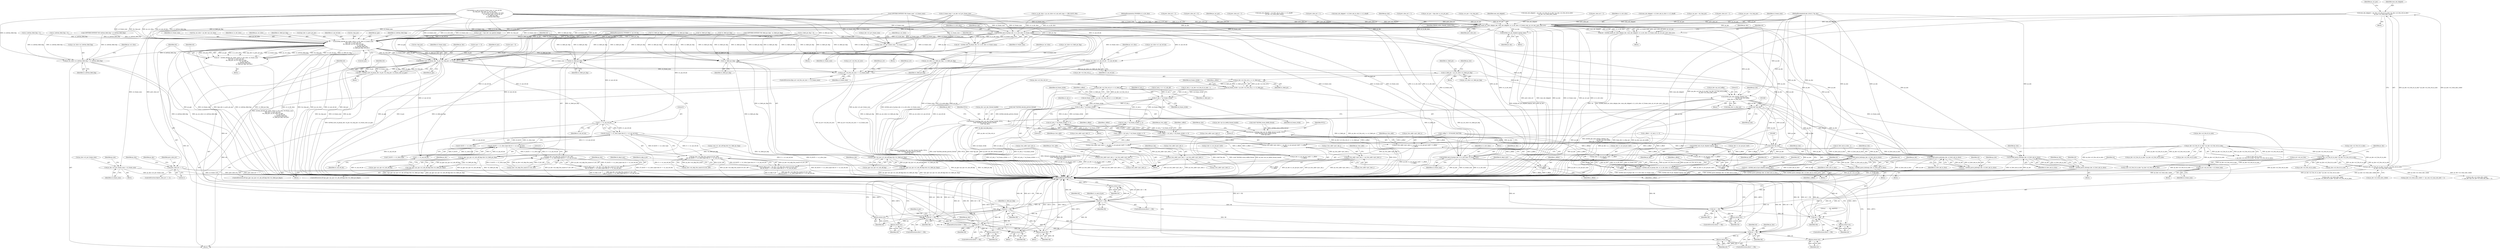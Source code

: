 digraph "0_Android_a78887bcffbc2995cf9ed72e0697acf560875e9e_2@integer" {
"1000869" [label="(Call,num_mb_skipped = (ps_dec->u2_frm_ht_in_mbs * ps_dec->u2_frm_wd_in_mbs)\n - ps_dec->u2_total_mbs_coded)"];
"1000871" [label="(Call,(ps_dec->u2_frm_ht_in_mbs * ps_dec->u2_frm_wd_in_mbs)\n - ps_dec->u2_total_mbs_coded)"];
"1000872" [label="(Call,ps_dec->u2_frm_ht_in_mbs * ps_dec->u2_frm_wd_in_mbs)"];
"1000243" [label="(Call,ps_dec->u2_frm_ht_in_mbs * ps_dec->u2_frm_wd_in_mbs)"];
"1001043" [label="(Call,ih264d_mark_err_slice_skip(ps_dec, num_mb_skipped, u1_is_idr_slice, u2_frame_num, ps_cur_poc, prev_slice_err))"];
"1001041" [label="(Call,ret = ih264d_mark_err_slice_skip(ps_dec, num_mb_skipped, u1_is_idr_slice, u2_frame_num, ps_cur_poc, prev_slice_err))"];
"1001129" [label="(Call,ret != OK)"];
"1001132" [label="(Return,return ret;)"];
"1001201" [label="(Call,ret != OK)"];
"1001204" [label="(Return,return ret;)"];
"1001213" [label="(Call,ret != OK)"];
"1001216" [label="(Return,return ret;)"];
"1001231" [label="(Call,ret != OK)"];
"1001234" [label="(Return,return ret;)"];
"1001364" [label="(Call,ret != OK)"];
"1001367" [label="(Return,return ret;)"];
"1001579" [label="(Call,ret != OK)"];
"1001582" [label="(Return,return ret;)"];
"1001830" [label="(Return,return OK;)"];
"1001847" [label="(Return,return OK;)"];
"1002504" [label="(Call,ret != OK)"];
"1002507" [label="(Return,return ret;)"];
"1002568" [label="(Return,return ret;)"];
"1001071" [label="(Call,ps_dec->u2_prv_frame_num = u2_frame_num)"];
"1001084" [label="(Call,prev_slice_err == 2)"];
"1001124" [label="(Call,ih264d_err_pic_dispbuf_mgr(ps_dec))"];
"1001198" [label="(Call,ih264d_end_of_pic_dispbuf_mgr(ps_dec))"];
"1001196" [label="(Call,ret = ih264d_end_of_pic_dispbuf_mgr(ps_dec))"];
"1001208" [label="(Call,ih264d_end_of_pic(ps_dec, u1_is_idr_slice, u2_frame_num))"];
"1001206" [label="(Call,ret = ih264d_end_of_pic(ps_dec, u1_is_idr_slice, u2_frame_num))"];
"1001226" [label="(Call,ih264d_end_of_pic(ps_dec, u1_is_idr_slice, u2_frame_num))"];
"1001224" [label="(Call,ret = ih264d_end_of_pic(ps_dec, u1_is_idr_slice, u2_frame_num))"];
"1001239" [label="(Call,ps_dec->u2_prv_frame_num = u2_frame_num)"];
"1001347" [label="(Call,ih264d_decode_pic_order_cnt(u1_is_idr_slice, u2_frame_num,\n &ps_dec->s_prev_pic_poc,\n &s_tmp_poc, ps_cur_slice, ps_pps,\n                                          u1_nal_ref_idc,\n                                          u1_bottom_field_flag,\n                                          u1_field_pic_flag, &i4_poc))"];
"1001345" [label="(Call,ret = ih264d_decode_pic_order_cnt(u1_is_idr_slice, u2_frame_num,\n &ps_dec->s_prev_pic_poc,\n &s_tmp_poc, ps_cur_slice, ps_pps,\n                                          u1_nal_ref_idc,\n                                          u1_bottom_field_flag,\n                                          u1_field_pic_flag, &i4_poc))"];
"1001435" [label="(Call,ps_cur_slice->u1_field_pic_flag = u1_field_pic_flag)"];
"1001881" [label="(Call,u1_field_pic = ps_cur_slice->u1_field_pic_flag)"];
"1001942" [label="(Call,ps_dec->u2_frm_wd_y << u1_field_pic)"];
"1001940" [label="(Call,u4_frame_stride = ps_dec->u2_frm_wd_y << u1_field_pic)"];
"1001955" [label="(Call,u2_mb_y * u4_frame_stride)"];
"1001954" [label="(Call,(u2_mb_y * u4_frame_stride) << 4)"];
"1001952" [label="(Call,y_offset = (u2_mb_y * u4_frame_stride) << 4)"];
"1001959" [label="(Call,ps_trns_addr->pu1_dest_y = ps_dec->s_cur_pic.pu1_buf1 + x_offset\n + y_offset)"];
"1002018" [label="(Call,ps_trns_addr->pu1_mb_y = ps_trns_addr->pu1_dest_y)"];
"1001963" [label="(Call,ps_dec->s_cur_pic.pu1_buf1 + x_offset\n + y_offset)"];
"1001969" [label="(Call,x_offset\n + y_offset)"];
"1001985" [label="(Call,u2_mb_y * u4_frame_stride)"];
"1001984" [label="(Call,(u2_mb_y * u4_frame_stride) << 3)"];
"1001982" [label="(Call,y_offset = (u2_mb_y * u4_frame_stride) << 3)"];
"1001992" [label="(Call,ps_trns_addr->pu1_dest_u = ps_dec->s_cur_pic.pu1_buf2 + x_offset\n + y_offset)"];
"1002025" [label="(Call,ps_trns_addr->pu1_mb_u = ps_trns_addr->pu1_dest_u)"];
"1001996" [label="(Call,ps_dec->s_cur_pic.pu1_buf2 + x_offset\n + y_offset)"];
"1002002" [label="(Call,x_offset\n + y_offset)"];
"1002005" [label="(Call,ps_trns_addr->pu1_dest_v = ps_dec->s_cur_pic.pu1_buf3 + x_offset\n + y_offset)"];
"1002032" [label="(Call,ps_trns_addr->pu1_mb_v = ps_trns_addr->pu1_dest_v)"];
"1002009" [label="(Call,ps_dec->s_cur_pic.pu1_buf3 + x_offset\n + y_offset)"];
"1002015" [label="(Call,x_offset\n + y_offset)"];
"1001974" [label="(Call,ps_dec->u2_frm_wd_uv << u1_field_pic)"];
"1001972" [label="(Call,u4_frame_stride = ps_dec->u2_frm_wd_uv << u1_field_pic)"];
"1001440" [label="(Call,ps_cur_slice->u1_bottom_field_flag = u1_bottom_field_flag)"];
"1001467" [label="(Call,ps_cur_slice->u1_nal_ref_idc = u1_nal_ref_idc)"];
"1001533" [label="(Call,!u1_field_pic_flag)"];
"1001527" [label="(Call,(ps_pps->ps_sps->u1_mb_aff_flag) && (!u1_field_pic_flag))"];
"1001526" [label="(Call,!((ps_pps->ps_sps->u1_mb_aff_flag) && (!u1_field_pic_flag)))"];
"1001550" [label="(Call,!u1_field_pic_flag)"];
"1001544" [label="(Call,(ps_pps->ps_sps->u1_mb_aff_flag) && (!u1_field_pic_flag))"];
"1001543" [label="(Call,!((ps_pps->ps_sps->u1_mb_aff_flag) && (!u1_field_pic_flag)))"];
"1001571" [label="(Call,ih264d_start_of_pic(ps_dec, i4_poc, &s_tmp_poc, u2_frame_num, ps_pps))"];
"1001569" [label="(Call,ret = ih264d_start_of_pic(ps_dec, i4_poc, &s_tmp_poc, u2_frame_num, ps_pps))"];
"1001590" [label="(Call,ih264d_get_next_display_field(ps_dec,\n                                          ps_dec->ps_out_buffer,\n &(ps_dec->s_disp_op)))"];
"1001645" [label="(Call,(void *)ps_dec)"];
"1001637" [label="(Call,ithread_create(ps_dec->pv_dec_thread_handle, NULL,\n (void *)ih264d_decode_picture_thread,\n (void *)ps_dec))"];
"1001681" [label="(Call,ithread_create(ps_dec->pv_bs_deblk_thread_handle, NULL,\n (void *)ih264d_recon_deblk_thread,\n (void *)ps_dec))"];
"1001689" [label="(Call,(void *)ps_dec)"];
"1002403" [label="(Call,ih264d_parse_islice(ps_dec, u2_first_mb_in_slice))"];
"1002401" [label="(Call,ret = ih264d_parse_islice(ps_dec, u2_first_mb_in_slice))"];
"1002438" [label="(Call,ih264d_parse_pslice(ps_dec, u2_first_mb_in_slice))"];
"1002436" [label="(Call,ret = ih264d_parse_pslice(ps_dec, u2_first_mb_in_slice))"];
"1002472" [label="(Call,ih264d_parse_bslice(ps_dec, u2_first_mb_in_slice))"];
"1002470" [label="(Call,ret = ih264d_parse_bslice(ps_dec, u2_first_mb_in_slice))"];
"1001761" [label="(Call,ps_err->u4_frm_sei_sync == u2_frame_num)"];
"1001777" [label="(Call,ps_err->u4_cur_frm = u2_frame_num)"];
"1001797" [label="(Call,0 == u1_nal_ref_idc)"];
"1001793" [label="(Call,(B_SLICE == u1_slice_type) && (0 == u1_nal_ref_idc))"];
"1001787" [label="(Call,(ps_dec->u4_skip_frm_mask & B_SLC_BIT)\n && (B_SLICE == u1_slice_type) && (0 == u1_nal_ref_idc))"];
"1001785" [label="(Call,i4_skip_b_pic = (ps_dec->u4_skip_frm_mask & B_SLC_BIT)\n && (B_SLICE == u1_slice_type) && (0 == u1_nal_ref_idc))"];
"1001808" [label="(Call,(P_SLICE == u1_slice_type) && (0 == u1_nal_ref_idc))"];
"1001802" [label="(Call,(ps_dec->u4_skip_frm_mask & P_SLC_BIT)\n && (P_SLICE == u1_slice_type) && (0 == u1_nal_ref_idc))"];
"1001800" [label="(Call,i4_skip_p_pic = (ps_dec->u4_skip_frm_mask & P_SLC_BIT)\n && (P_SLICE == u1_slice_type) && (0 == u1_nal_ref_idc))"];
"1001812" [label="(Call,0 == u1_nal_ref_idc)"];
"1000243" [label="(Call,ps_dec->u2_frm_ht_in_mbs * ps_dec->u2_frm_wd_in_mbs)"];
"1001955" [label="(Call,u2_mb_y * u4_frame_stride)"];
"1001544" [label="(Call,(ps_pps->ps_sps->u1_mb_aff_flag) && (!u1_field_pic_flag))"];
"1001226" [label="(Call,ih264d_end_of_pic(ps_dec, u1_is_idr_slice, u2_frame_num))"];
"1000911" [label="(Call,num_mb_skipped = u2_first_mb_in_slice << u1_mbaff)"];
"1001590" [label="(Call,ih264d_get_next_display_field(ps_dec,\n                                          ps_dec->ps_out_buffer,\n &(ps_dec->s_disp_op)))"];
"1001075" [label="(Identifier,u2_frame_num)"];
"1002017" [label="(Identifier,y_offset)"];
"1002034" [label="(Identifier,ps_trns_addr)"];
"1000797" [label="(Call,ps_seq->u1_mb_aff_flag && (!u1_field_pic_flag))"];
"1001129" [label="(Call,ret != OK)"];
"1001761" [label="(Call,ps_err->u4_frm_sei_sync == u2_frame_num)"];
"1000883" [label="(Identifier,ps_cur_poc)"];
"1001125" [label="(Identifier,ps_dec)"];
"1001543" [label="(Call,!((ps_pps->ps_sps->u1_mb_aff_flag) && (!u1_field_pic_flag)))"];
"1001195" [label="(Block,)"];
"1001940" [label="(Call,u4_frame_stride = ps_dec->u2_frm_wd_y << u1_field_pic)"];
"1001893" [label="(Identifier,ps_dec)"];
"1002015" [label="(Call,x_offset\n + y_offset)"];
"1001682" [label="(Call,ps_dec->pv_bs_deblk_thread_handle)"];
"1001948" [label="(Identifier,x_offset)"];
"1001675" [label="(Block,)"];
"1001200" [label="(ControlStructure,if(ret != OK))"];
"1001954" [label="(Call,(u2_mb_y * u4_frame_stride) << 4)"];
"1002471" [label="(Identifier,ret)"];
"1001974" [label="(Call,ps_dec->u2_frm_wd_uv << u1_field_pic)"];
"1002402" [label="(Identifier,ret)"];
"1000166" [label="(Block,)"];
"1002428" [label="(Block,)"];
"1001650" [label="(Identifier,ps_dec)"];
"1002025" [label="(Call,ps_trns_addr->pu1_mb_u = ps_trns_addr->pu1_dest_u)"];
"1001447" [label="(Identifier,ps_cur_slice)"];
"1001589" [label="(Block,)"];
"1001958" [label="(Literal,4)"];
"1001130" [label="(Identifier,ret)"];
"1001229" [label="(Identifier,u2_frame_num)"];
"1001444" [label="(Identifier,u1_bottom_field_flag)"];
"1001978" [label="(Identifier,u1_field_pic)"];
"1002436" [label="(Call,ret = ih264d_parse_pslice(ps_dec, u2_first_mb_in_slice))"];
"1002569" [label="(Identifier,ret)"];
"1001442" [label="(Identifier,ps_cur_slice)"];
"1001196" [label="(Call,ret = ih264d_end_of_pic_dispbuf_mgr(ps_dec))"];
"1001371" [label="(Identifier,i4_poc)"];
"1000165" [label="(MethodParameterIn,dec_struct_t *ps_dec)"];
"1000985" [label="(Call,ps_dec->u2_frm_ht_in_mbs * ps_dec->u2_frm_wd_in_mbs)"];
"1001641" [label="(Identifier,NULL)"];
"1001084" [label="(Call,prev_slice_err == 2)"];
"1000870" [label="(Identifier,num_mb_skipped)"];
"1001638" [label="(Call,ps_dec->pv_dec_thread_handle)"];
"1002042" [label="(Identifier,ps_dec)"];
"1001571" [label="(Call,ih264d_start_of_pic(ps_dec, i4_poc, &s_tmp_poc, u2_frame_num, ps_pps))"];
"1001569" [label="(Call,ret = ih264d_start_of_pic(ps_dec, i4_poc, &s_tmp_poc, u2_frame_num, ps_pps))"];
"1001579" [label="(Call,ret != OK)"];
"1001096" [label="(Call,ps_dec->u2_total_mbs_coded\n >= ps_dec->u2_frm_ht_in_mbs * ps_dec->u2_frm_wd_in_mbs)"];
"1001689" [label="(Call,(void *)ps_dec)"];
"1002036" [label="(Call,ps_trns_addr->pu1_dest_v)"];
"1001357" [label="(Identifier,ps_pps)"];
"1001972" [label="(Call,u4_frame_stride = ps_dec->u2_frm_wd_uv << u1_field_pic)"];
"1001760" [label="(ControlStructure,if(ps_err->u4_frm_sei_sync == u2_frame_num))"];
"1000164" [label="(MethodParameterIn,UWORD8 u1_nal_ref_idc)"];
"1001235" [label="(Identifier,ret)"];
"1001583" [label="(Identifier,ret)"];
"1000872" [label="(Call,ps_dec->u2_frm_ht_in_mbs * ps_dec->u2_frm_wd_in_mbs)"];
"1001964" [label="(Call,ps_dec->s_cur_pic.pu1_buf1)"];
"1001217" [label="(Identifier,ret)"];
"1000871" [label="(Call,(ps_dec->u2_frm_ht_in_mbs * ps_dec->u2_frm_wd_in_mbs)\n - ps_dec->u2_total_mbs_coded)"];
"1001044" [label="(Identifier,ps_dec)"];
"1001542" [label="(ControlStructure,if(!((ps_pps->ps_sps->u1_mb_aff_flag) && (!u1_field_pic_flag))))"];
"1001971" [label="(Identifier,y_offset)"];
"1001198" [label="(Call,ih264d_end_of_pic_dispbuf_mgr(ps_dec))"];
"1001797" [label="(Call,0 == u1_nal_ref_idc)"];
"1001239" [label="(Call,ps_dec->u2_prv_frame_num = u2_frame_num)"];
"1001992" [label="(Call,ps_trns_addr->pu1_dest_u = ps_dec->s_cur_pic.pu1_buf2 + x_offset\n + y_offset)"];
"1001364" [label="(Call,ret != OK)"];
"1001053" [label="(Identifier,ps_dec)"];
"1001359" [label="(Identifier,u1_bottom_field_flag)"];
"1001881" [label="(Call,u1_field_pic = ps_cur_slice->u1_field_pic_flag)"];
"1001595" [label="(Call,&(ps_dec->s_disp_op))"];
"1000844" [label="(Call,prev_slice_err = 1)"];
"1001128" [label="(ControlStructure,if(ret != OK))"];
"1001762" [label="(Call,ps_err->u4_frm_sei_sync)"];
"1002029" [label="(Call,ps_trns_addr->pu1_dest_u)"];
"1001636" [label="(Block,)"];
"1002403" [label="(Call,ih264d_parse_islice(ps_dec, u2_first_mb_in_slice))"];
"1001956" [label="(Identifier,u2_mb_y)"];
"1002020" [label="(Identifier,ps_trns_addr)"];
"1001946" [label="(Identifier,u1_field_pic)"];
"1001801" [label="(Identifier,i4_skip_p_pic)"];
"1001349" [label="(Identifier,u2_frame_num)"];
"1001642" [label="(Call,(void *)ih264d_decode_picture_thread)"];
"1002009" [label="(Call,ps_dec->s_cur_pic.pu1_buf3 + x_offset\n + y_offset)"];
"1001197" [label="(Identifier,ret)"];
"1001467" [label="(Call,ps_cur_slice->u1_nal_ref_idc = u1_nal_ref_idc)"];
"1000882" [label="(Call,ps_cur_poc = &ps_dec->s_cur_pic_poc)"];
"1001882" [label="(Identifier,u1_field_pic)"];
"1001203" [label="(Identifier,OK)"];
"1002506" [label="(Identifier,OK)"];
"1002507" [label="(Return,return ret;)"];
"1001582" [label="(Return,return ret;)"];
"1001533" [label="(Call,!u1_field_pic_flag)"];
"1000873" [label="(Call,ps_dec->u2_frm_ht_in_mbs)"];
"1001083" [label="(ControlStructure,if(prev_slice_err == 2))"];
"1001794" [label="(Call,B_SLICE == u1_slice_type)"];
"1001435" [label="(Call,ps_cur_slice->u1_field_pic_flag = u1_field_pic_flag)"];
"1001686" [label="(Call,(void *)ih264d_recon_deblk_thread)"];
"1000916" [label="(Call,ps_cur_poc = &s_tmp_poc)"];
"1001223" [label="(Block,)"];
"1001574" [label="(Call,&s_tmp_poc)"];
"1001049" [label="(Identifier,prev_slice_err)"];
"1001045" [label="(Identifier,num_mb_skipped)"];
"1002006" [label="(Call,ps_trns_addr->pu1_dest_v)"];
"1001781" [label="(Identifier,u2_frame_num)"];
"1001439" [label="(Identifier,u1_field_pic_flag)"];
"1000982" [label="(Call,num_mb_skipped = (ps_dec->u2_frm_ht_in_mbs * ps_dec->u2_frm_wd_in_mbs)\n - ps_dec->u2_total_mbs_coded)"];
"1001010" [label="(Call,prev_slice_err = 2)"];
"1001363" [label="(ControlStructure,if(ret != OK))"];
"1001216" [label="(Return,return ret;)"];
"1000879" [label="(Call,ps_dec->u2_total_mbs_coded)"];
"1001233" [label="(Identifier,OK)"];
"1001537" [label="(Identifier,ps_dec)"];
"1001525" [label="(ControlStructure,if(!((ps_pps->ps_sps->u1_mb_aff_flag) && (!u1_field_pic_flag))))"];
"1001813" [label="(Literal,0)"];
"1001207" [label="(Identifier,ret)"];
"1000176" [label="(Call,*ps_cur_slice = ps_dec->ps_cur_slice)"];
"1001528" [label="(Call,ps_pps->ps_sps->u1_mb_aff_flag)"];
"1001580" [label="(Identifier,ret)"];
"1000528" [label="(Call,u1_bottom_field_flag = 0)"];
"1001560" [label="(Identifier,ps_dec)"];
"1001550" [label="(Call,!u1_field_pic_flag)"];
"1001199" [label="(Identifier,ps_dec)"];
"1001941" [label="(Identifier,u4_frame_stride)"];
"1001344" [label="(Block,)"];
"1001980" [label="(Identifier,x_offset)"];
"1002212" [label="(Call,u2_first_mb_in_slice - 1)"];
"1001996" [label="(Call,ps_dec->s_cur_pic.pu1_buf2 + x_offset\n + y_offset)"];
"1001098" [label="(Identifier,ps_dec)"];
"1001135" [label="(Identifier,i1_is_end_of_poc)"];
"1002002" [label="(Call,x_offset\n + y_offset)"];
"1001041" [label="(Call,ret = ih264d_mark_err_slice_skip(ps_dec, num_mb_skipped, u1_is_idr_slice, u2_frame_num, ps_cur_poc, prev_slice_err))"];
"1001753" [label="(Block,)"];
"1000494" [label="(Call,u1_bottom_field_flag = 0)"];
"1001042" [label="(Identifier,ret)"];
"1001942" [label="(Call,ps_dec->u2_frm_wd_y << u1_field_pic)"];
"1001577" [label="(Identifier,ps_pps)"];
"1001691" [label="(Identifier,ps_dec)"];
"1001685" [label="(Identifier,NULL)"];
"1000815" [label="(Call,u2_frame_num != ps_dec->u2_prv_frame_num)"];
"1001970" [label="(Identifier,x_offset)"];
"1002004" [label="(Identifier,y_offset)"];
"1001920" [label="(Call,u2_mb_y <<= u1_mb_aff)"];
"1002477" [label="(Identifier,ps_dec)"];
"1000247" [label="(Call,ps_dec->u2_frm_wd_in_mbs)"];
"1001090" [label="(Identifier,ps_dec)"];
"1000638" [label="(Call,!u1_field_pic_flag)"];
"1001213" [label="(Call,ret != OK)"];
"1001591" [label="(Identifier,ps_dec)"];
"1001990" [label="(Identifier,x_offset)"];
"1002474" [label="(Identifier,u2_first_mb_in_slice)"];
"1001787" [label="(Call,(ps_dec->u4_skip_frm_mask & B_SLC_BIT)\n && (B_SLICE == u1_slice_type) && (0 == u1_nal_ref_idc))"];
"1001969" [label="(Call,x_offset\n + y_offset)"];
"1001046" [label="(Identifier,u1_is_idr_slice)"];
"1001228" [label="(Identifier,u1_is_idr_slice)"];
"1001989" [label="(Call,x_offset *= YUV420SP_FACTOR)"];
"1001237" [label="(Identifier,u1_field_pic_flag)"];
"1001132" [label="(Return,return ret;)"];
"1001100" [label="(Call,ps_dec->u2_frm_ht_in_mbs * ps_dec->u2_frm_wd_in_mbs)"];
"1000511" [label="(Call,COPYTHECONTEXT(\"SH: bottom_field_flag\", u1_bottom_field_flag))"];
"1001348" [label="(Identifier,u1_is_idr_slice)"];
"1001209" [label="(Identifier,ps_dec)"];
"1001356" [label="(Identifier,ps_cur_slice)"];
"1001360" [label="(Identifier,u1_field_pic_flag)"];
"1001985" [label="(Call,u2_mb_y * u4_frame_stride)"];
"1001986" [label="(Identifier,u2_mb_y)"];
"1001960" [label="(Call,ps_trns_addr->pu1_dest_y)"];
"1001799" [label="(Identifier,u1_nal_ref_idc)"];
"1001808" [label="(Call,(P_SLICE == u1_slice_type) && (0 == u1_nal_ref_idc))"];
"1002473" [label="(Identifier,ps_dec)"];
"1001802" [label="(Call,(ps_dec->u4_skip_frm_mask & P_SLC_BIT)\n && (P_SLICE == u1_slice_type) && (0 == u1_nal_ref_idc))"];
"1001232" [label="(Identifier,ret)"];
"1000436" [label="(Call,ps_pps = &ps_dec->ps_pps[u4_temp])"];
"1001201" [label="(Call,ret != OK)"];
"1001803" [label="(Call,ps_dec->u4_skip_frm_mask & P_SLC_BIT)"];
"1002437" [label="(Identifier,ret)"];
"1001204" [label="(Return,return ret;)"];
"1001085" [label="(Identifier,prev_slice_err)"];
"1001592" [label="(Call,ps_dec->ps_out_buffer)"];
"1001123" [label="(Block,)"];
"1000972" [label="(Call,num_mb_skipped = u2_first_mb_in_slice << u1_mbaff)"];
"1002443" [label="(Identifier,ps_dec)"];
"1002462" [label="(Block,)"];
"1001578" [label="(ControlStructure,if(ret != OK))"];
"1001645" [label="(Call,(void *)ps_dec)"];
"1002528" [label="(Call,ps_dec->u2_total_mbs_coded >= (ps_seq->u2_max_mb_addr + 1))"];
"1001778" [label="(Call,ps_err->u4_cur_frm)"];
"1001078" [label="(Identifier,ps_dec)"];
"1002438" [label="(Call,ih264d_parse_pslice(ps_dec, u2_first_mb_in_slice))"];
"1001022" [label="(Call,ps_cur_poc = &s_tmp_poc)"];
"1001350" [label="(Call,&ps_dec->s_prev_pic_poc)"];
"1001576" [label="(Identifier,u2_frame_num)"];
"1001785" [label="(Call,i4_skip_b_pic = (ps_dec->u4_skip_frm_mask & B_SLC_BIT)\n && (B_SLICE == u1_slice_type) && (0 == u1_nal_ref_idc))"];
"1001867" [label="(Block,)"];
"1001812" [label="(Call,0 == u1_nal_ref_idc)"];
"1002508" [label="(Identifier,ret)"];
"1000491" [label="(Call,COPYTHECONTEXT(\"SH: field_pic_flag\", u1_field_pic_flag))"];
"1002005" [label="(Call,ps_trns_addr->pu1_dest_v = ps_dec->s_cur_pic.pu1_buf3 + x_offset\n + y_offset)"];
"1001963" [label="(Call,ps_dec->s_cur_pic.pu1_buf1 + x_offset\n + y_offset)"];
"1001441" [label="(Call,ps_cur_slice->u1_bottom_field_flag)"];
"1001238" [label="(Block,)"];
"1000545" [label="(Call,0 == u1_field_pic_flag)"];
"1001809" [label="(Call,P_SLICE == u1_slice_type)"];
"1001215" [label="(Identifier,OK)"];
"1000969" [label="(Call,prev_slice_err = 1)"];
"1002033" [label="(Call,ps_trns_addr->pu1_mb_v)"];
"1001040" [label="(Block,)"];
"1001246" [label="(Identifier,ps_cur_slice)"];
"1000880" [label="(Identifier,ps_dec)"];
"1000995" [label="(Call,ps_cur_poc = &s_tmp_poc)"];
"1000869" [label="(Call,num_mb_skipped = (ps_dec->u2_frm_ht_in_mbs * ps_dec->u2_frm_wd_in_mbs)\n - ps_dec->u2_total_mbs_coded)"];
"1001368" [label="(Identifier,ret)"];
"1001647" [label="(Identifier,ps_dec)"];
"1001816" [label="(Identifier,i4_skip_b_pic)"];
"1002505" [label="(Identifier,ret)"];
"1001957" [label="(Identifier,u4_frame_stride)"];
"1001983" [label="(Identifier,y_offset)"];
"1001358" [label="(Identifier,u1_nal_ref_idc)"];
"1001886" [label="(Block,)"];
"1001208" [label="(Call,ih264d_end_of_pic(ps_dec, u1_is_idr_slice, u2_frame_num))"];
"1002003" [label="(Identifier,x_offset)"];
"1001788" [label="(Call,ps_dec->u4_skip_frm_mask & B_SLC_BIT)"];
"1001554" [label="(Identifier,ps_dec)"];
"1001930" [label="(Call,u2_mb_y > ps_dec->u2_frm_ht_in_mbs - 1)"];
"1000876" [label="(Call,ps_dec->u2_frm_wd_in_mbs)"];
"1000244" [label="(Call,ps_dec->u2_frm_ht_in_mbs)"];
"1002022" [label="(Call,ps_trns_addr->pu1_dest_y)"];
"1001133" [label="(Identifier,ret)"];
"1001127" [label="(Identifier,ERROR_NEW_FRAME_EXPECTED)"];
"1000888" [label="(Call,u1_is_idr_slice = ps_cur_slice->u1_nal_unit_type == IDR_SLICE_NAL)"];
"1000525" [label="(Call,u1_field_pic_flag = 0)"];
"1001230" [label="(ControlStructure,if(ret != OK))"];
"1002405" [label="(Identifier,u2_first_mb_in_slice)"];
"1001848" [label="(Identifier,OK)"];
"1000750" [label="(Call,ih264d_is_end_of_pic(u2_frame_num, u1_nal_ref_idc,\n &s_tmp_poc, &ps_dec->s_cur_pic_poc,\n                                            ps_cur_slice, u1_pic_order_cnt_type,\n                                            u1_nal_unit_type, u4_idr_pic_id,\n                                            u1_field_pic_flag,\n                                            u1_bottom_field_flag))"];
"1001527" [label="(Call,(ps_pps->ps_sps->u1_mb_aff_flag) && (!u1_field_pic_flag))"];
"1001637" [label="(Call,ithread_create(ps_dec->pv_dec_thread_handle, NULL,\n (void *)ih264d_decode_picture_thread,\n (void *)ps_dec))"];
"1002410" [label="(Identifier,ps_dec)"];
"1002018" [label="(Call,ps_trns_addr->pu1_mb_y = ps_trns_addr->pu1_dest_y)"];
"1001847" [label="(Return,return OK;)"];
"1001047" [label="(Identifier,u2_frame_num)"];
"1002026" [label="(Call,ps_trns_addr->pu1_mb_u)"];
"1001777" [label="(Call,ps_err->u4_cur_frm = u2_frame_num)"];
"1001993" [label="(Call,ps_trns_addr->pu1_dest_u)"];
"1002504" [label="(Call,ret != OK)"];
"1001354" [label="(Call,&s_tmp_poc)"];
"1001572" [label="(Identifier,ps_dec)"];
"1000478" [label="(Call,COPYTHECONTEXT(\"SH: frame_num\", u2_frame_num))"];
"1001219" [label="(Literal,\" ------ PIC SKIPPED ------\n\")"];
"1001782" [label="(Block,)"];
"1001883" [label="(Call,ps_cur_slice->u1_field_pic_flag)"];
"1001346" [label="(Identifier,ret)"];
"1001786" [label="(Identifier,i4_skip_b_pic)"];
"1001206" [label="(Call,ret = ih264d_end_of_pic(ps_dec, u1_is_idr_slice, u2_frame_num))"];
"1001988" [label="(Literal,3)"];
"1001798" [label="(Literal,0)"];
"1000241" [label="(Call,u2_first_mb_in_slice\n > (ps_dec->u2_frm_ht_in_mbs * ps_dec->u2_frm_wd_in_mbs))"];
"1001817" [label="(Block,)"];
"1001367" [label="(Return,return ret;)"];
"1001987" [label="(Identifier,u4_frame_stride)"];
"1001436" [label="(Call,ps_cur_slice->u1_field_pic_flag)"];
"1001234" [label="(Return,return ret;)"];
"1001086" [label="(Literal,2)"];
"1001072" [label="(Call,ps_dec->u2_prv_frame_num)"];
"1001953" [label="(Identifier,y_offset)"];
"1001581" [label="(Identifier,OK)"];
"1001212" [label="(ControlStructure,if(ret != OK))"];
"1001834" [label="(Block,)"];
"1002019" [label="(Call,ps_trns_addr->pu1_mb_y)"];
"1001793" [label="(Call,(B_SLICE == u1_slice_type) && (0 == u1_nal_ref_idc))"];
"1002016" [label="(Identifier,x_offset)"];
"1001779" [label="(Identifier,ps_err)"];
"1000979" [label="(Call,prev_slice_err = 2)"];
"1001231" [label="(Call,ret != OK)"];
"1002404" [label="(Identifier,ps_dec)"];
"1002010" [label="(Call,ps_dec->s_cur_pic.pu1_buf3)"];
"1001440" [label="(Call,ps_cur_slice->u1_bottom_field_flag = u1_bottom_field_flag)"];
"1001975" [label="(Call,ps_dec->u2_frm_wd_uv)"];
"1001345" [label="(Call,ret = ih264d_decode_pic_order_cnt(u1_is_idr_slice, u2_frame_num,\n &ps_dec->s_prev_pic_poc,\n &s_tmp_poc, ps_cur_slice, ps_pps,\n                                          u1_nal_ref_idc,\n                                          u1_bottom_field_flag,\n                                          u1_field_pic_flag, &i4_poc))"];
"1002472" [label="(Call,ih264d_parse_bslice(ps_dec, u2_first_mb_in_slice))"];
"1001694" [label="(Identifier,ps_dec)"];
"1000803" [label="(Call,prev_slice_err = 0)"];
"1001471" [label="(Identifier,u1_nal_ref_idc)"];
"1000801" [label="(Call,!u1_field_pic_flag)"];
"1001534" [label="(Identifier,u1_field_pic_flag)"];
"1001943" [label="(Call,ps_dec->u2_frm_wd_y)"];
"1001381" [label="(Call,i4_poc == 0)"];
"1002511" [label="(Identifier,ps_dec)"];
"1001225" [label="(Identifier,ret)"];
"1001765" [label="(Identifier,u2_frame_num)"];
"1001210" [label="(Identifier,u1_is_idr_slice)"];
"1001769" [label="(Identifier,ps_err)"];
"1001131" [label="(Identifier,OK)"];
"1001573" [label="(Identifier,i4_poc)"];
"1001071" [label="(Call,ps_dec->u2_prv_frame_num = u2_frame_num)"];
"1001952" [label="(Call,y_offset = (u2_mb_y * u4_frame_stride) << 4)"];
"1001243" [label="(Identifier,u2_frame_num)"];
"1000184" [label="(Call,i4_poc = 0)"];
"1001474" [label="(Identifier,ps_cur_slice)"];
"1001347" [label="(Call,ih264d_decode_pic_order_cnt(u1_is_idr_slice, u2_frame_num,\n &ps_dec->s_prev_pic_poc,\n &s_tmp_poc, ps_cur_slice, ps_pps,\n                                          u1_nal_ref_idc,\n                                          u1_bottom_field_flag,\n                                          u1_field_pic_flag, &i4_poc))"];
"1002439" [label="(Identifier,ps_dec)"];
"1001526" [label="(Call,!((ps_pps->ps_sps->u1_mb_aff_flag) && (!u1_field_pic_flag)))"];
"1001973" [label="(Identifier,u4_frame_stride)"];
"1001056" [label="(Block,)"];
"1001366" [label="(Identifier,OK)"];
"1002568" [label="(Return,return ret;)"];
"1001214" [label="(Identifier,ret)"];
"1001240" [label="(Call,ps_dec->u2_prv_frame_num)"];
"1001224" [label="(Call,ret = ih264d_end_of_pic(ps_dec, u1_is_idr_slice, u2_frame_num))"];
"1000698" [label="(Call,!u1_field_pic_flag)"];
"1002401" [label="(Call,ret = ih264d_parse_islice(ps_dec, u2_first_mb_in_slice))"];
"1001211" [label="(Identifier,u2_frame_num)"];
"1001997" [label="(Call,ps_dec->s_cur_pic.pu1_buf2)"];
"1001545" [label="(Call,ps_pps->ps_sps->u1_mb_aff_flag)"];
"1002007" [label="(Identifier,ps_trns_addr)"];
"1002440" [label="(Identifier,u2_first_mb_in_slice)"];
"1001959" [label="(Call,ps_trns_addr->pu1_dest_y = ps_dec->s_cur_pic.pu1_buf1 + x_offset\n + y_offset)"];
"1001982" [label="(Call,y_offset = (u2_mb_y * u4_frame_stride) << 3)"];
"1002032" [label="(Call,ps_trns_addr->pu1_mb_v = ps_trns_addr->pu1_dest_v)"];
"1001831" [label="(Identifier,OK)"];
"1001048" [label="(Identifier,ps_cur_poc)"];
"1001551" [label="(Identifier,u1_field_pic_flag)"];
"1002027" [label="(Identifier,ps_trns_addr)"];
"1000833" [label="(Block,)"];
"1001365" [label="(Identifier,ret)"];
"1001984" [label="(Call,(u2_mb_y * u4_frame_stride) << 3)"];
"1001043" [label="(Call,ih264d_mark_err_slice_skip(ps_dec, num_mb_skipped, u1_is_idr_slice, u2_frame_num, ps_cur_poc, prev_slice_err))"];
"1001932" [label="(Call,ps_dec->u2_frm_ht_in_mbs - 1)"];
"1001227" [label="(Identifier,ps_dec)"];
"1001163" [label="(Call,ps_dec->u2_total_mbs_coded\n == (ps_dec->ps_cur_sps->u2_max_mb_addr + 1))"];
"1000849" [label="(Call,prev_slice_err = 2)"];
"1001468" [label="(Call,ps_cur_slice->u1_nal_ref_idc)"];
"1001013" [label="(Call,num_mb_skipped = (u2_first_mb_in_slice << u1_mbaff)\n - ps_dec->u2_total_mbs_coded)"];
"1000163" [label="(MethodParameterIn,UWORD8 u1_is_idr_slice)"];
"1002570" [label="(MethodReturn,WORD32)"];
"1002393" [label="(Block,)"];
"1001361" [label="(Call,&i4_poc)"];
"1001202" [label="(Identifier,ret)"];
"1001961" [label="(Identifier,ps_trns_addr)"];
"1001800" [label="(Call,i4_skip_p_pic = (ps_dec->u4_skip_frm_mask & P_SLC_BIT)\n && (P_SLICE == u1_slice_type) && (0 == u1_nal_ref_idc))"];
"1001586" [label="(Identifier,ps_dec)"];
"1001814" [label="(Identifier,u1_nal_ref_idc)"];
"1001681" [label="(Call,ithread_create(ps_dec->pv_bs_deblk_thread_handle, NULL,\n (void *)ih264d_recon_deblk_thread,\n (void *)ps_dec))"];
"1001570" [label="(Identifier,ret)"];
"1000908" [label="(Call,prev_slice_err = 1)"];
"1001601" [label="(Literal,0)"];
"1001947" [label="(Call,x_offset = u2_mb_x << 4)"];
"1001124" [label="(Call,ih264d_err_pic_dispbuf_mgr(ps_dec))"];
"1001568" [label="(Block,)"];
"1001830" [label="(Return,return OK;)"];
"1001205" [label="(Identifier,ret)"];
"1002503" [label="(ControlStructure,if(ret != OK))"];
"1002470" [label="(Call,ret = ih264d_parse_bslice(ps_dec, u2_first_mb_in_slice))"];
"1000869" -> "1000833"  [label="AST: "];
"1000869" -> "1000871"  [label="CFG: "];
"1000870" -> "1000869"  [label="AST: "];
"1000871" -> "1000869"  [label="AST: "];
"1000883" -> "1000869"  [label="CFG: "];
"1000869" -> "1002570"  [label="DDG: num_mb_skipped"];
"1000869" -> "1002570"  [label="DDG: (ps_dec->u2_frm_ht_in_mbs * ps_dec->u2_frm_wd_in_mbs)\n - ps_dec->u2_total_mbs_coded"];
"1000871" -> "1000869"  [label="DDG: ps_dec->u2_frm_ht_in_mbs * ps_dec->u2_frm_wd_in_mbs"];
"1000871" -> "1000869"  [label="DDG: ps_dec->u2_total_mbs_coded"];
"1000869" -> "1001043"  [label="DDG: num_mb_skipped"];
"1000871" -> "1000879"  [label="CFG: "];
"1000872" -> "1000871"  [label="AST: "];
"1000879" -> "1000871"  [label="AST: "];
"1000871" -> "1002570"  [label="DDG: ps_dec->u2_frm_ht_in_mbs * ps_dec->u2_frm_wd_in_mbs"];
"1000871" -> "1002570"  [label="DDG: ps_dec->u2_total_mbs_coded"];
"1000872" -> "1000871"  [label="DDG: ps_dec->u2_frm_ht_in_mbs"];
"1000872" -> "1000871"  [label="DDG: ps_dec->u2_frm_wd_in_mbs"];
"1000871" -> "1001096"  [label="DDG: ps_dec->u2_total_mbs_coded"];
"1000871" -> "1001163"  [label="DDG: ps_dec->u2_total_mbs_coded"];
"1000871" -> "1002528"  [label="DDG: ps_dec->u2_total_mbs_coded"];
"1000872" -> "1000876"  [label="CFG: "];
"1000873" -> "1000872"  [label="AST: "];
"1000876" -> "1000872"  [label="AST: "];
"1000880" -> "1000872"  [label="CFG: "];
"1000872" -> "1002570"  [label="DDG: ps_dec->u2_frm_ht_in_mbs"];
"1000872" -> "1002570"  [label="DDG: ps_dec->u2_frm_wd_in_mbs"];
"1000243" -> "1000872"  [label="DDG: ps_dec->u2_frm_ht_in_mbs"];
"1000243" -> "1000872"  [label="DDG: ps_dec->u2_frm_wd_in_mbs"];
"1000872" -> "1001100"  [label="DDG: ps_dec->u2_frm_ht_in_mbs"];
"1000872" -> "1001100"  [label="DDG: ps_dec->u2_frm_wd_in_mbs"];
"1000872" -> "1001932"  [label="DDG: ps_dec->u2_frm_ht_in_mbs"];
"1000243" -> "1000241"  [label="AST: "];
"1000243" -> "1000247"  [label="CFG: "];
"1000244" -> "1000243"  [label="AST: "];
"1000247" -> "1000243"  [label="AST: "];
"1000241" -> "1000243"  [label="CFG: "];
"1000243" -> "1002570"  [label="DDG: ps_dec->u2_frm_ht_in_mbs"];
"1000243" -> "1002570"  [label="DDG: ps_dec->u2_frm_wd_in_mbs"];
"1000243" -> "1000241"  [label="DDG: ps_dec->u2_frm_ht_in_mbs"];
"1000243" -> "1000241"  [label="DDG: ps_dec->u2_frm_wd_in_mbs"];
"1000243" -> "1000985"  [label="DDG: ps_dec->u2_frm_ht_in_mbs"];
"1000243" -> "1000985"  [label="DDG: ps_dec->u2_frm_wd_in_mbs"];
"1000243" -> "1001100"  [label="DDG: ps_dec->u2_frm_ht_in_mbs"];
"1000243" -> "1001100"  [label="DDG: ps_dec->u2_frm_wd_in_mbs"];
"1000243" -> "1001932"  [label="DDG: ps_dec->u2_frm_ht_in_mbs"];
"1001043" -> "1001041"  [label="AST: "];
"1001043" -> "1001049"  [label="CFG: "];
"1001044" -> "1001043"  [label="AST: "];
"1001045" -> "1001043"  [label="AST: "];
"1001046" -> "1001043"  [label="AST: "];
"1001047" -> "1001043"  [label="AST: "];
"1001048" -> "1001043"  [label="AST: "];
"1001049" -> "1001043"  [label="AST: "];
"1001041" -> "1001043"  [label="CFG: "];
"1001043" -> "1002570"  [label="DDG: prev_slice_err"];
"1001043" -> "1002570"  [label="DDG: num_mb_skipped"];
"1001043" -> "1002570"  [label="DDG: ps_dec"];
"1001043" -> "1002570"  [label="DDG: u2_frame_num"];
"1001043" -> "1002570"  [label="DDG: ps_cur_poc"];
"1001043" -> "1002570"  [label="DDG: u1_is_idr_slice"];
"1001043" -> "1001041"  [label="DDG: u2_frame_num"];
"1001043" -> "1001041"  [label="DDG: prev_slice_err"];
"1001043" -> "1001041"  [label="DDG: ps_cur_poc"];
"1001043" -> "1001041"  [label="DDG: num_mb_skipped"];
"1001043" -> "1001041"  [label="DDG: ps_dec"];
"1001043" -> "1001041"  [label="DDG: u1_is_idr_slice"];
"1000165" -> "1001043"  [label="DDG: ps_dec"];
"1000972" -> "1001043"  [label="DDG: num_mb_skipped"];
"1000982" -> "1001043"  [label="DDG: num_mb_skipped"];
"1000911" -> "1001043"  [label="DDG: num_mb_skipped"];
"1001013" -> "1001043"  [label="DDG: num_mb_skipped"];
"1000888" -> "1001043"  [label="DDG: u1_is_idr_slice"];
"1000163" -> "1001043"  [label="DDG: u1_is_idr_slice"];
"1000478" -> "1001043"  [label="DDG: u2_frame_num"];
"1000815" -> "1001043"  [label="DDG: u2_frame_num"];
"1000750" -> "1001043"  [label="DDG: u2_frame_num"];
"1000995" -> "1001043"  [label="DDG: ps_cur_poc"];
"1000882" -> "1001043"  [label="DDG: ps_cur_poc"];
"1001022" -> "1001043"  [label="DDG: ps_cur_poc"];
"1000916" -> "1001043"  [label="DDG: ps_cur_poc"];
"1000849" -> "1001043"  [label="DDG: prev_slice_err"];
"1000979" -> "1001043"  [label="DDG: prev_slice_err"];
"1000803" -> "1001043"  [label="DDG: prev_slice_err"];
"1001010" -> "1001043"  [label="DDG: prev_slice_err"];
"1000969" -> "1001043"  [label="DDG: prev_slice_err"];
"1000844" -> "1001043"  [label="DDG: prev_slice_err"];
"1000908" -> "1001043"  [label="DDG: prev_slice_err"];
"1001043" -> "1001071"  [label="DDG: u2_frame_num"];
"1001043" -> "1001084"  [label="DDG: prev_slice_err"];
"1001043" -> "1001124"  [label="DDG: ps_dec"];
"1001043" -> "1001198"  [label="DDG: ps_dec"];
"1001043" -> "1001208"  [label="DDG: u1_is_idr_slice"];
"1001043" -> "1001208"  [label="DDG: u2_frame_num"];
"1001043" -> "1001226"  [label="DDG: ps_dec"];
"1001043" -> "1001226"  [label="DDG: u1_is_idr_slice"];
"1001043" -> "1001226"  [label="DDG: u2_frame_num"];
"1001043" -> "1001239"  [label="DDG: u2_frame_num"];
"1001043" -> "1001347"  [label="DDG: u1_is_idr_slice"];
"1001043" -> "1001347"  [label="DDG: u2_frame_num"];
"1001043" -> "1001571"  [label="DDG: ps_dec"];
"1001043" -> "1001571"  [label="DDG: u2_frame_num"];
"1001043" -> "1001590"  [label="DDG: ps_dec"];
"1001043" -> "1001761"  [label="DDG: u2_frame_num"];
"1001043" -> "1002403"  [label="DDG: ps_dec"];
"1001043" -> "1002438"  [label="DDG: ps_dec"];
"1001043" -> "1002472"  [label="DDG: ps_dec"];
"1001041" -> "1001040"  [label="AST: "];
"1001042" -> "1001041"  [label="AST: "];
"1001053" -> "1001041"  [label="CFG: "];
"1001041" -> "1002570"  [label="DDG: ret"];
"1001041" -> "1002570"  [label="DDG: ih264d_mark_err_slice_skip(ps_dec, num_mb_skipped, u1_is_idr_slice, u2_frame_num, ps_cur_poc, prev_slice_err)"];
"1001041" -> "1001129"  [label="DDG: ret"];
"1001129" -> "1001128"  [label="AST: "];
"1001129" -> "1001131"  [label="CFG: "];
"1001130" -> "1001129"  [label="AST: "];
"1001131" -> "1001129"  [label="AST: "];
"1001133" -> "1001129"  [label="CFG: "];
"1001135" -> "1001129"  [label="CFG: "];
"1001129" -> "1002570"  [label="DDG: ret"];
"1001129" -> "1002570"  [label="DDG: ret != OK"];
"1001129" -> "1002570"  [label="DDG: OK"];
"1001129" -> "1001132"  [label="DDG: ret"];
"1001129" -> "1001201"  [label="DDG: OK"];
"1001129" -> "1001231"  [label="DDG: OK"];
"1001129" -> "1001364"  [label="DDG: OK"];
"1001129" -> "1001579"  [label="DDG: OK"];
"1001129" -> "1001830"  [label="DDG: OK"];
"1001129" -> "1001847"  [label="DDG: OK"];
"1001129" -> "1002504"  [label="DDG: OK"];
"1001132" -> "1001128"  [label="AST: "];
"1001132" -> "1001133"  [label="CFG: "];
"1001133" -> "1001132"  [label="AST: "];
"1002570" -> "1001132"  [label="CFG: "];
"1001132" -> "1002570"  [label="DDG: <RET>"];
"1001133" -> "1001132"  [label="DDG: ret"];
"1001201" -> "1001200"  [label="AST: "];
"1001201" -> "1001203"  [label="CFG: "];
"1001202" -> "1001201"  [label="AST: "];
"1001203" -> "1001201"  [label="AST: "];
"1001205" -> "1001201"  [label="CFG: "];
"1001207" -> "1001201"  [label="CFG: "];
"1001201" -> "1002570"  [label="DDG: ret"];
"1001201" -> "1002570"  [label="DDG: OK"];
"1001201" -> "1002570"  [label="DDG: ret != OK"];
"1001196" -> "1001201"  [label="DDG: ret"];
"1001201" -> "1001204"  [label="DDG: ret"];
"1001201" -> "1001213"  [label="DDG: OK"];
"1001204" -> "1001200"  [label="AST: "];
"1001204" -> "1001205"  [label="CFG: "];
"1001205" -> "1001204"  [label="AST: "];
"1002570" -> "1001204"  [label="CFG: "];
"1001204" -> "1002570"  [label="DDG: <RET>"];
"1001205" -> "1001204"  [label="DDG: ret"];
"1001213" -> "1001212"  [label="AST: "];
"1001213" -> "1001215"  [label="CFG: "];
"1001214" -> "1001213"  [label="AST: "];
"1001215" -> "1001213"  [label="AST: "];
"1001217" -> "1001213"  [label="CFG: "];
"1001219" -> "1001213"  [label="CFG: "];
"1001213" -> "1002570"  [label="DDG: OK"];
"1001213" -> "1002570"  [label="DDG: ret != OK"];
"1001213" -> "1002570"  [label="DDG: ret"];
"1001206" -> "1001213"  [label="DDG: ret"];
"1001213" -> "1001216"  [label="DDG: ret"];
"1001216" -> "1001212"  [label="AST: "];
"1001216" -> "1001217"  [label="CFG: "];
"1001217" -> "1001216"  [label="AST: "];
"1002570" -> "1001216"  [label="CFG: "];
"1001216" -> "1002570"  [label="DDG: <RET>"];
"1001217" -> "1001216"  [label="DDG: ret"];
"1001231" -> "1001230"  [label="AST: "];
"1001231" -> "1001233"  [label="CFG: "];
"1001232" -> "1001231"  [label="AST: "];
"1001233" -> "1001231"  [label="AST: "];
"1001235" -> "1001231"  [label="CFG: "];
"1001237" -> "1001231"  [label="CFG: "];
"1001231" -> "1002570"  [label="DDG: ret"];
"1001231" -> "1002570"  [label="DDG: OK"];
"1001231" -> "1002570"  [label="DDG: ret != OK"];
"1001224" -> "1001231"  [label="DDG: ret"];
"1001231" -> "1001234"  [label="DDG: ret"];
"1001231" -> "1001364"  [label="DDG: OK"];
"1001231" -> "1001579"  [label="DDG: OK"];
"1001231" -> "1001830"  [label="DDG: OK"];
"1001231" -> "1001847"  [label="DDG: OK"];
"1001231" -> "1002504"  [label="DDG: OK"];
"1001234" -> "1001230"  [label="AST: "];
"1001234" -> "1001235"  [label="CFG: "];
"1001235" -> "1001234"  [label="AST: "];
"1002570" -> "1001234"  [label="CFG: "];
"1001234" -> "1002570"  [label="DDG: <RET>"];
"1001235" -> "1001234"  [label="DDG: ret"];
"1001364" -> "1001363"  [label="AST: "];
"1001364" -> "1001366"  [label="CFG: "];
"1001365" -> "1001364"  [label="AST: "];
"1001366" -> "1001364"  [label="AST: "];
"1001368" -> "1001364"  [label="CFG: "];
"1001371" -> "1001364"  [label="CFG: "];
"1001364" -> "1002570"  [label="DDG: OK"];
"1001364" -> "1002570"  [label="DDG: ret != OK"];
"1001364" -> "1002570"  [label="DDG: ret"];
"1001345" -> "1001364"  [label="DDG: ret"];
"1001364" -> "1001367"  [label="DDG: ret"];
"1001364" -> "1001579"  [label="DDG: OK"];
"1001364" -> "1001830"  [label="DDG: OK"];
"1001364" -> "1001847"  [label="DDG: OK"];
"1001364" -> "1002504"  [label="DDG: OK"];
"1001367" -> "1001363"  [label="AST: "];
"1001367" -> "1001368"  [label="CFG: "];
"1001368" -> "1001367"  [label="AST: "];
"1002570" -> "1001367"  [label="CFG: "];
"1001367" -> "1002570"  [label="DDG: <RET>"];
"1001368" -> "1001367"  [label="DDG: ret"];
"1001579" -> "1001578"  [label="AST: "];
"1001579" -> "1001581"  [label="CFG: "];
"1001580" -> "1001579"  [label="AST: "];
"1001581" -> "1001579"  [label="AST: "];
"1001583" -> "1001579"  [label="CFG: "];
"1001586" -> "1001579"  [label="CFG: "];
"1001579" -> "1002570"  [label="DDG: ret"];
"1001579" -> "1002570"  [label="DDG: ret != OK"];
"1001579" -> "1002570"  [label="DDG: OK"];
"1001569" -> "1001579"  [label="DDG: ret"];
"1001579" -> "1001582"  [label="DDG: ret"];
"1001579" -> "1001830"  [label="DDG: OK"];
"1001579" -> "1001847"  [label="DDG: OK"];
"1001579" -> "1002504"  [label="DDG: OK"];
"1001582" -> "1001578"  [label="AST: "];
"1001582" -> "1001583"  [label="CFG: "];
"1001583" -> "1001582"  [label="AST: "];
"1002570" -> "1001582"  [label="CFG: "];
"1001582" -> "1002570"  [label="DDG: <RET>"];
"1001583" -> "1001582"  [label="DDG: ret"];
"1001830" -> "1001817"  [label="AST: "];
"1001830" -> "1001831"  [label="CFG: "];
"1001831" -> "1001830"  [label="AST: "];
"1002570" -> "1001830"  [label="CFG: "];
"1001830" -> "1002570"  [label="DDG: <RET>"];
"1001831" -> "1001830"  [label="DDG: OK"];
"1001847" -> "1001834"  [label="AST: "];
"1001847" -> "1001848"  [label="CFG: "];
"1001848" -> "1001847"  [label="AST: "];
"1002570" -> "1001847"  [label="CFG: "];
"1001847" -> "1002570"  [label="DDG: <RET>"];
"1001848" -> "1001847"  [label="DDG: OK"];
"1002504" -> "1002503"  [label="AST: "];
"1002504" -> "1002506"  [label="CFG: "];
"1002505" -> "1002504"  [label="AST: "];
"1002506" -> "1002504"  [label="AST: "];
"1002508" -> "1002504"  [label="CFG: "];
"1002511" -> "1002504"  [label="CFG: "];
"1002504" -> "1002570"  [label="DDG: ret"];
"1002504" -> "1002570"  [label="DDG: OK"];
"1002504" -> "1002570"  [label="DDG: ret != OK"];
"1002401" -> "1002504"  [label="DDG: ret"];
"1002470" -> "1002504"  [label="DDG: ret"];
"1002436" -> "1002504"  [label="DDG: ret"];
"1002504" -> "1002507"  [label="DDG: ret"];
"1002504" -> "1002568"  [label="DDG: ret"];
"1002507" -> "1002503"  [label="AST: "];
"1002507" -> "1002508"  [label="CFG: "];
"1002508" -> "1002507"  [label="AST: "];
"1002570" -> "1002507"  [label="CFG: "];
"1002507" -> "1002570"  [label="DDG: <RET>"];
"1002508" -> "1002507"  [label="DDG: ret"];
"1002568" -> "1000166"  [label="AST: "];
"1002568" -> "1002569"  [label="CFG: "];
"1002569" -> "1002568"  [label="AST: "];
"1002570" -> "1002568"  [label="CFG: "];
"1002568" -> "1002570"  [label="DDG: <RET>"];
"1002569" -> "1002568"  [label="DDG: ret"];
"1001071" -> "1001056"  [label="AST: "];
"1001071" -> "1001075"  [label="CFG: "];
"1001072" -> "1001071"  [label="AST: "];
"1001075" -> "1001071"  [label="AST: "];
"1001078" -> "1001071"  [label="CFG: "];
"1001071" -> "1002570"  [label="DDG: u2_frame_num"];
"1001071" -> "1002570"  [label="DDG: ps_dec->u2_prv_frame_num"];
"1001084" -> "1001083"  [label="AST: "];
"1001084" -> "1001086"  [label="CFG: "];
"1001085" -> "1001084"  [label="AST: "];
"1001086" -> "1001084"  [label="AST: "];
"1001090" -> "1001084"  [label="CFG: "];
"1001098" -> "1001084"  [label="CFG: "];
"1001084" -> "1002570"  [label="DDG: prev_slice_err"];
"1001084" -> "1002570"  [label="DDG: prev_slice_err == 2"];
"1001124" -> "1001123"  [label="AST: "];
"1001124" -> "1001125"  [label="CFG: "];
"1001125" -> "1001124"  [label="AST: "];
"1001127" -> "1001124"  [label="CFG: "];
"1001124" -> "1002570"  [label="DDG: ih264d_err_pic_dispbuf_mgr(ps_dec)"];
"1001124" -> "1002570"  [label="DDG: ps_dec"];
"1000165" -> "1001124"  [label="DDG: ps_dec"];
"1001198" -> "1001196"  [label="AST: "];
"1001198" -> "1001199"  [label="CFG: "];
"1001199" -> "1001198"  [label="AST: "];
"1001196" -> "1001198"  [label="CFG: "];
"1001198" -> "1002570"  [label="DDG: ps_dec"];
"1001198" -> "1001196"  [label="DDG: ps_dec"];
"1000165" -> "1001198"  [label="DDG: ps_dec"];
"1001198" -> "1001208"  [label="DDG: ps_dec"];
"1001196" -> "1001195"  [label="AST: "];
"1001197" -> "1001196"  [label="AST: "];
"1001202" -> "1001196"  [label="CFG: "];
"1001196" -> "1002570"  [label="DDG: ih264d_end_of_pic_dispbuf_mgr(ps_dec)"];
"1001208" -> "1001206"  [label="AST: "];
"1001208" -> "1001211"  [label="CFG: "];
"1001209" -> "1001208"  [label="AST: "];
"1001210" -> "1001208"  [label="AST: "];
"1001211" -> "1001208"  [label="AST: "];
"1001206" -> "1001208"  [label="CFG: "];
"1001208" -> "1002570"  [label="DDG: ps_dec"];
"1001208" -> "1002570"  [label="DDG: u2_frame_num"];
"1001208" -> "1002570"  [label="DDG: u1_is_idr_slice"];
"1001208" -> "1001206"  [label="DDG: ps_dec"];
"1001208" -> "1001206"  [label="DDG: u1_is_idr_slice"];
"1001208" -> "1001206"  [label="DDG: u2_frame_num"];
"1000165" -> "1001208"  [label="DDG: ps_dec"];
"1000888" -> "1001208"  [label="DDG: u1_is_idr_slice"];
"1000163" -> "1001208"  [label="DDG: u1_is_idr_slice"];
"1000478" -> "1001208"  [label="DDG: u2_frame_num"];
"1000815" -> "1001208"  [label="DDG: u2_frame_num"];
"1000750" -> "1001208"  [label="DDG: u2_frame_num"];
"1001206" -> "1001195"  [label="AST: "];
"1001207" -> "1001206"  [label="AST: "];
"1001214" -> "1001206"  [label="CFG: "];
"1001206" -> "1002570"  [label="DDG: ih264d_end_of_pic(ps_dec, u1_is_idr_slice, u2_frame_num)"];
"1001226" -> "1001224"  [label="AST: "];
"1001226" -> "1001229"  [label="CFG: "];
"1001227" -> "1001226"  [label="AST: "];
"1001228" -> "1001226"  [label="AST: "];
"1001229" -> "1001226"  [label="AST: "];
"1001224" -> "1001226"  [label="CFG: "];
"1001226" -> "1002570"  [label="DDG: u2_frame_num"];
"1001226" -> "1002570"  [label="DDG: u1_is_idr_slice"];
"1001226" -> "1002570"  [label="DDG: ps_dec"];
"1001226" -> "1001224"  [label="DDG: ps_dec"];
"1001226" -> "1001224"  [label="DDG: u1_is_idr_slice"];
"1001226" -> "1001224"  [label="DDG: u2_frame_num"];
"1000165" -> "1001226"  [label="DDG: ps_dec"];
"1000888" -> "1001226"  [label="DDG: u1_is_idr_slice"];
"1000163" -> "1001226"  [label="DDG: u1_is_idr_slice"];
"1000478" -> "1001226"  [label="DDG: u2_frame_num"];
"1000815" -> "1001226"  [label="DDG: u2_frame_num"];
"1000750" -> "1001226"  [label="DDG: u2_frame_num"];
"1001226" -> "1001239"  [label="DDG: u2_frame_num"];
"1001226" -> "1001347"  [label="DDG: u1_is_idr_slice"];
"1001226" -> "1001347"  [label="DDG: u2_frame_num"];
"1001226" -> "1001571"  [label="DDG: ps_dec"];
"1001226" -> "1001571"  [label="DDG: u2_frame_num"];
"1001226" -> "1001590"  [label="DDG: ps_dec"];
"1001226" -> "1001761"  [label="DDG: u2_frame_num"];
"1001226" -> "1002403"  [label="DDG: ps_dec"];
"1001226" -> "1002438"  [label="DDG: ps_dec"];
"1001226" -> "1002472"  [label="DDG: ps_dec"];
"1001224" -> "1001223"  [label="AST: "];
"1001225" -> "1001224"  [label="AST: "];
"1001232" -> "1001224"  [label="CFG: "];
"1001224" -> "1002570"  [label="DDG: ih264d_end_of_pic(ps_dec, u1_is_idr_slice, u2_frame_num)"];
"1001239" -> "1001238"  [label="AST: "];
"1001239" -> "1001243"  [label="CFG: "];
"1001240" -> "1001239"  [label="AST: "];
"1001243" -> "1001239"  [label="AST: "];
"1001246" -> "1001239"  [label="CFG: "];
"1001239" -> "1002570"  [label="DDG: ps_dec->u2_prv_frame_num"];
"1000478" -> "1001239"  [label="DDG: u2_frame_num"];
"1000815" -> "1001239"  [label="DDG: u2_frame_num"];
"1000750" -> "1001239"  [label="DDG: u2_frame_num"];
"1001347" -> "1001345"  [label="AST: "];
"1001347" -> "1001361"  [label="CFG: "];
"1001348" -> "1001347"  [label="AST: "];
"1001349" -> "1001347"  [label="AST: "];
"1001350" -> "1001347"  [label="AST: "];
"1001354" -> "1001347"  [label="AST: "];
"1001356" -> "1001347"  [label="AST: "];
"1001357" -> "1001347"  [label="AST: "];
"1001358" -> "1001347"  [label="AST: "];
"1001359" -> "1001347"  [label="AST: "];
"1001360" -> "1001347"  [label="AST: "];
"1001361" -> "1001347"  [label="AST: "];
"1001345" -> "1001347"  [label="CFG: "];
"1001347" -> "1002570"  [label="DDG: ps_pps"];
"1001347" -> "1002570"  [label="DDG: u2_frame_num"];
"1001347" -> "1002570"  [label="DDG: &ps_dec->s_prev_pic_poc"];
"1001347" -> "1002570"  [label="DDG: u1_bottom_field_flag"];
"1001347" -> "1002570"  [label="DDG: u1_field_pic_flag"];
"1001347" -> "1002570"  [label="DDG: u1_is_idr_slice"];
"1001347" -> "1002570"  [label="DDG: &s_tmp_poc"];
"1001347" -> "1002570"  [label="DDG: ps_cur_slice"];
"1001347" -> "1002570"  [label="DDG: u1_nal_ref_idc"];
"1001347" -> "1002570"  [label="DDG: &i4_poc"];
"1001347" -> "1001345"  [label="DDG: ps_pps"];
"1001347" -> "1001345"  [label="DDG: u1_is_idr_slice"];
"1001347" -> "1001345"  [label="DDG: &ps_dec->s_prev_pic_poc"];
"1001347" -> "1001345"  [label="DDG: u2_frame_num"];
"1001347" -> "1001345"  [label="DDG: ps_cur_slice"];
"1001347" -> "1001345"  [label="DDG: u1_bottom_field_flag"];
"1001347" -> "1001345"  [label="DDG: &s_tmp_poc"];
"1001347" -> "1001345"  [label="DDG: u1_nal_ref_idc"];
"1001347" -> "1001345"  [label="DDG: u1_field_pic_flag"];
"1001347" -> "1001345"  [label="DDG: &i4_poc"];
"1000888" -> "1001347"  [label="DDG: u1_is_idr_slice"];
"1000163" -> "1001347"  [label="DDG: u1_is_idr_slice"];
"1000478" -> "1001347"  [label="DDG: u2_frame_num"];
"1000815" -> "1001347"  [label="DDG: u2_frame_num"];
"1000750" -> "1001347"  [label="DDG: u2_frame_num"];
"1000750" -> "1001347"  [label="DDG: &s_tmp_poc"];
"1000750" -> "1001347"  [label="DDG: ps_cur_slice"];
"1000750" -> "1001347"  [label="DDG: u1_nal_ref_idc"];
"1000750" -> "1001347"  [label="DDG: u1_bottom_field_flag"];
"1000750" -> "1001347"  [label="DDG: u1_field_pic_flag"];
"1000176" -> "1001347"  [label="DDG: ps_cur_slice"];
"1000436" -> "1001347"  [label="DDG: ps_pps"];
"1000164" -> "1001347"  [label="DDG: u1_nal_ref_idc"];
"1000511" -> "1001347"  [label="DDG: u1_bottom_field_flag"];
"1000494" -> "1001347"  [label="DDG: u1_bottom_field_flag"];
"1000528" -> "1001347"  [label="DDG: u1_bottom_field_flag"];
"1000638" -> "1001347"  [label="DDG: u1_field_pic_flag"];
"1000801" -> "1001347"  [label="DDG: u1_field_pic_flag"];
"1000491" -> "1001347"  [label="DDG: u1_field_pic_flag"];
"1000525" -> "1001347"  [label="DDG: u1_field_pic_flag"];
"1000545" -> "1001347"  [label="DDG: u1_field_pic_flag"];
"1000698" -> "1001347"  [label="DDG: u1_field_pic_flag"];
"1001347" -> "1001435"  [label="DDG: u1_field_pic_flag"];
"1001347" -> "1001440"  [label="DDG: u1_bottom_field_flag"];
"1001347" -> "1001467"  [label="DDG: u1_nal_ref_idc"];
"1001347" -> "1001533"  [label="DDG: u1_field_pic_flag"];
"1001347" -> "1001550"  [label="DDG: u1_field_pic_flag"];
"1001347" -> "1001571"  [label="DDG: &s_tmp_poc"];
"1001347" -> "1001571"  [label="DDG: u2_frame_num"];
"1001347" -> "1001571"  [label="DDG: ps_pps"];
"1001347" -> "1001761"  [label="DDG: u2_frame_num"];
"1001347" -> "1001797"  [label="DDG: u1_nal_ref_idc"];
"1001347" -> "1001812"  [label="DDG: u1_nal_ref_idc"];
"1001345" -> "1001344"  [label="AST: "];
"1001346" -> "1001345"  [label="AST: "];
"1001365" -> "1001345"  [label="CFG: "];
"1001345" -> "1002570"  [label="DDG: ih264d_decode_pic_order_cnt(u1_is_idr_slice, u2_frame_num,\n &ps_dec->s_prev_pic_poc,\n &s_tmp_poc, ps_cur_slice, ps_pps,\n                                          u1_nal_ref_idc,\n                                          u1_bottom_field_flag,\n                                          u1_field_pic_flag, &i4_poc)"];
"1001435" -> "1000166"  [label="AST: "];
"1001435" -> "1001439"  [label="CFG: "];
"1001436" -> "1001435"  [label="AST: "];
"1001439" -> "1001435"  [label="AST: "];
"1001442" -> "1001435"  [label="CFG: "];
"1001435" -> "1002570"  [label="DDG: u1_field_pic_flag"];
"1001435" -> "1002570"  [label="DDG: ps_cur_slice->u1_field_pic_flag"];
"1000638" -> "1001435"  [label="DDG: u1_field_pic_flag"];
"1000801" -> "1001435"  [label="DDG: u1_field_pic_flag"];
"1000491" -> "1001435"  [label="DDG: u1_field_pic_flag"];
"1000525" -> "1001435"  [label="DDG: u1_field_pic_flag"];
"1000750" -> "1001435"  [label="DDG: u1_field_pic_flag"];
"1000545" -> "1001435"  [label="DDG: u1_field_pic_flag"];
"1000698" -> "1001435"  [label="DDG: u1_field_pic_flag"];
"1001435" -> "1001881"  [label="DDG: ps_cur_slice->u1_field_pic_flag"];
"1001881" -> "1001867"  [label="AST: "];
"1001881" -> "1001883"  [label="CFG: "];
"1001882" -> "1001881"  [label="AST: "];
"1001883" -> "1001881"  [label="AST: "];
"1001893" -> "1001881"  [label="CFG: "];
"1001881" -> "1002570"  [label="DDG: ps_cur_slice->u1_field_pic_flag"];
"1001881" -> "1002570"  [label="DDG: u1_field_pic"];
"1001881" -> "1001942"  [label="DDG: u1_field_pic"];
"1001942" -> "1001940"  [label="AST: "];
"1001942" -> "1001946"  [label="CFG: "];
"1001943" -> "1001942"  [label="AST: "];
"1001946" -> "1001942"  [label="AST: "];
"1001940" -> "1001942"  [label="CFG: "];
"1001942" -> "1002570"  [label="DDG: ps_dec->u2_frm_wd_y"];
"1001942" -> "1001940"  [label="DDG: ps_dec->u2_frm_wd_y"];
"1001942" -> "1001940"  [label="DDG: u1_field_pic"];
"1001942" -> "1001974"  [label="DDG: u1_field_pic"];
"1001940" -> "1001886"  [label="AST: "];
"1001941" -> "1001940"  [label="AST: "];
"1001948" -> "1001940"  [label="CFG: "];
"1001940" -> "1002570"  [label="DDG: ps_dec->u2_frm_wd_y << u1_field_pic"];
"1001940" -> "1001955"  [label="DDG: u4_frame_stride"];
"1001955" -> "1001954"  [label="AST: "];
"1001955" -> "1001957"  [label="CFG: "];
"1001956" -> "1001955"  [label="AST: "];
"1001957" -> "1001955"  [label="AST: "];
"1001958" -> "1001955"  [label="CFG: "];
"1001955" -> "1001954"  [label="DDG: u2_mb_y"];
"1001955" -> "1001954"  [label="DDG: u4_frame_stride"];
"1001920" -> "1001955"  [label="DDG: u2_mb_y"];
"1001930" -> "1001955"  [label="DDG: u2_mb_y"];
"1001955" -> "1001985"  [label="DDG: u2_mb_y"];
"1001954" -> "1001952"  [label="AST: "];
"1001954" -> "1001958"  [label="CFG: "];
"1001958" -> "1001954"  [label="AST: "];
"1001952" -> "1001954"  [label="CFG: "];
"1001954" -> "1001952"  [label="DDG: u2_mb_y * u4_frame_stride"];
"1001954" -> "1001952"  [label="DDG: 4"];
"1001952" -> "1001886"  [label="AST: "];
"1001953" -> "1001952"  [label="AST: "];
"1001961" -> "1001952"  [label="CFG: "];
"1001952" -> "1002570"  [label="DDG: (u2_mb_y * u4_frame_stride) << 4"];
"1001952" -> "1001959"  [label="DDG: y_offset"];
"1001952" -> "1001963"  [label="DDG: y_offset"];
"1001952" -> "1001969"  [label="DDG: y_offset"];
"1001959" -> "1001886"  [label="AST: "];
"1001959" -> "1001963"  [label="CFG: "];
"1001960" -> "1001959"  [label="AST: "];
"1001963" -> "1001959"  [label="AST: "];
"1001973" -> "1001959"  [label="CFG: "];
"1001959" -> "1002570"  [label="DDG: ps_dec->s_cur_pic.pu1_buf1 + x_offset\n + y_offset"];
"1001947" -> "1001959"  [label="DDG: x_offset"];
"1001959" -> "1002018"  [label="DDG: ps_trns_addr->pu1_dest_y"];
"1002018" -> "1001886"  [label="AST: "];
"1002018" -> "1002022"  [label="CFG: "];
"1002019" -> "1002018"  [label="AST: "];
"1002022" -> "1002018"  [label="AST: "];
"1002027" -> "1002018"  [label="CFG: "];
"1002018" -> "1002570"  [label="DDG: ps_trns_addr->pu1_dest_y"];
"1002018" -> "1002570"  [label="DDG: ps_trns_addr->pu1_mb_y"];
"1001963" -> "1001969"  [label="CFG: "];
"1001964" -> "1001963"  [label="AST: "];
"1001969" -> "1001963"  [label="AST: "];
"1001963" -> "1002570"  [label="DDG: ps_dec->s_cur_pic.pu1_buf1"];
"1001947" -> "1001963"  [label="DDG: x_offset"];
"1001969" -> "1001971"  [label="CFG: "];
"1001970" -> "1001969"  [label="AST: "];
"1001971" -> "1001969"  [label="AST: "];
"1001947" -> "1001969"  [label="DDG: x_offset"];
"1001985" -> "1001984"  [label="AST: "];
"1001985" -> "1001987"  [label="CFG: "];
"1001986" -> "1001985"  [label="AST: "];
"1001987" -> "1001985"  [label="AST: "];
"1001988" -> "1001985"  [label="CFG: "];
"1001985" -> "1002570"  [label="DDG: u4_frame_stride"];
"1001985" -> "1002570"  [label="DDG: u2_mb_y"];
"1001985" -> "1001984"  [label="DDG: u2_mb_y"];
"1001985" -> "1001984"  [label="DDG: u4_frame_stride"];
"1001972" -> "1001985"  [label="DDG: u4_frame_stride"];
"1001984" -> "1001982"  [label="AST: "];
"1001984" -> "1001988"  [label="CFG: "];
"1001988" -> "1001984"  [label="AST: "];
"1001982" -> "1001984"  [label="CFG: "];
"1001984" -> "1002570"  [label="DDG: u2_mb_y * u4_frame_stride"];
"1001984" -> "1001982"  [label="DDG: u2_mb_y * u4_frame_stride"];
"1001984" -> "1001982"  [label="DDG: 3"];
"1001982" -> "1001886"  [label="AST: "];
"1001983" -> "1001982"  [label="AST: "];
"1001990" -> "1001982"  [label="CFG: "];
"1001982" -> "1002570"  [label="DDG: (u2_mb_y * u4_frame_stride) << 3"];
"1001982" -> "1001992"  [label="DDG: y_offset"];
"1001982" -> "1001996"  [label="DDG: y_offset"];
"1001982" -> "1002002"  [label="DDG: y_offset"];
"1001982" -> "1002005"  [label="DDG: y_offset"];
"1001982" -> "1002009"  [label="DDG: y_offset"];
"1001982" -> "1002015"  [label="DDG: y_offset"];
"1001992" -> "1001886"  [label="AST: "];
"1001992" -> "1001996"  [label="CFG: "];
"1001993" -> "1001992"  [label="AST: "];
"1001996" -> "1001992"  [label="AST: "];
"1002007" -> "1001992"  [label="CFG: "];
"1001992" -> "1002570"  [label="DDG: ps_dec->s_cur_pic.pu1_buf2 + x_offset\n + y_offset"];
"1001989" -> "1001992"  [label="DDG: x_offset"];
"1001992" -> "1002025"  [label="DDG: ps_trns_addr->pu1_dest_u"];
"1002025" -> "1001886"  [label="AST: "];
"1002025" -> "1002029"  [label="CFG: "];
"1002026" -> "1002025"  [label="AST: "];
"1002029" -> "1002025"  [label="AST: "];
"1002034" -> "1002025"  [label="CFG: "];
"1002025" -> "1002570"  [label="DDG: ps_trns_addr->pu1_dest_u"];
"1002025" -> "1002570"  [label="DDG: ps_trns_addr->pu1_mb_u"];
"1001996" -> "1002002"  [label="CFG: "];
"1001997" -> "1001996"  [label="AST: "];
"1002002" -> "1001996"  [label="AST: "];
"1001996" -> "1002570"  [label="DDG: ps_dec->s_cur_pic.pu1_buf2"];
"1001989" -> "1001996"  [label="DDG: x_offset"];
"1002002" -> "1002004"  [label="CFG: "];
"1002003" -> "1002002"  [label="AST: "];
"1002004" -> "1002002"  [label="AST: "];
"1001989" -> "1002002"  [label="DDG: x_offset"];
"1002005" -> "1001886"  [label="AST: "];
"1002005" -> "1002009"  [label="CFG: "];
"1002006" -> "1002005"  [label="AST: "];
"1002009" -> "1002005"  [label="AST: "];
"1002020" -> "1002005"  [label="CFG: "];
"1002005" -> "1002570"  [label="DDG: ps_dec->s_cur_pic.pu1_buf3 + x_offset\n + y_offset"];
"1001989" -> "1002005"  [label="DDG: x_offset"];
"1002005" -> "1002032"  [label="DDG: ps_trns_addr->pu1_dest_v"];
"1002032" -> "1001886"  [label="AST: "];
"1002032" -> "1002036"  [label="CFG: "];
"1002033" -> "1002032"  [label="AST: "];
"1002036" -> "1002032"  [label="AST: "];
"1002042" -> "1002032"  [label="CFG: "];
"1002032" -> "1002570"  [label="DDG: ps_trns_addr->pu1_mb_v"];
"1002032" -> "1002570"  [label="DDG: ps_trns_addr->pu1_dest_v"];
"1002009" -> "1002015"  [label="CFG: "];
"1002010" -> "1002009"  [label="AST: "];
"1002015" -> "1002009"  [label="AST: "];
"1002009" -> "1002570"  [label="DDG: x_offset\n + y_offset"];
"1002009" -> "1002570"  [label="DDG: ps_dec->s_cur_pic.pu1_buf3"];
"1001989" -> "1002009"  [label="DDG: x_offset"];
"1002015" -> "1002017"  [label="CFG: "];
"1002016" -> "1002015"  [label="AST: "];
"1002017" -> "1002015"  [label="AST: "];
"1002015" -> "1002570"  [label="DDG: y_offset"];
"1002015" -> "1002570"  [label="DDG: x_offset"];
"1001989" -> "1002015"  [label="DDG: x_offset"];
"1001974" -> "1001972"  [label="AST: "];
"1001974" -> "1001978"  [label="CFG: "];
"1001975" -> "1001974"  [label="AST: "];
"1001978" -> "1001974"  [label="AST: "];
"1001972" -> "1001974"  [label="CFG: "];
"1001974" -> "1002570"  [label="DDG: u1_field_pic"];
"1001974" -> "1002570"  [label="DDG: ps_dec->u2_frm_wd_uv"];
"1001974" -> "1001972"  [label="DDG: ps_dec->u2_frm_wd_uv"];
"1001974" -> "1001972"  [label="DDG: u1_field_pic"];
"1001972" -> "1001886"  [label="AST: "];
"1001973" -> "1001972"  [label="AST: "];
"1001980" -> "1001972"  [label="CFG: "];
"1001972" -> "1002570"  [label="DDG: ps_dec->u2_frm_wd_uv << u1_field_pic"];
"1001440" -> "1000166"  [label="AST: "];
"1001440" -> "1001444"  [label="CFG: "];
"1001441" -> "1001440"  [label="AST: "];
"1001444" -> "1001440"  [label="AST: "];
"1001447" -> "1001440"  [label="CFG: "];
"1001440" -> "1002570"  [label="DDG: u1_bottom_field_flag"];
"1001440" -> "1002570"  [label="DDG: ps_cur_slice->u1_bottom_field_flag"];
"1000511" -> "1001440"  [label="DDG: u1_bottom_field_flag"];
"1000494" -> "1001440"  [label="DDG: u1_bottom_field_flag"];
"1000528" -> "1001440"  [label="DDG: u1_bottom_field_flag"];
"1000750" -> "1001440"  [label="DDG: u1_bottom_field_flag"];
"1001467" -> "1000166"  [label="AST: "];
"1001467" -> "1001471"  [label="CFG: "];
"1001468" -> "1001467"  [label="AST: "];
"1001471" -> "1001467"  [label="AST: "];
"1001474" -> "1001467"  [label="CFG: "];
"1001467" -> "1002570"  [label="DDG: ps_cur_slice->u1_nal_ref_idc"];
"1001467" -> "1002570"  [label="DDG: u1_nal_ref_idc"];
"1000750" -> "1001467"  [label="DDG: u1_nal_ref_idc"];
"1000164" -> "1001467"  [label="DDG: u1_nal_ref_idc"];
"1001533" -> "1001527"  [label="AST: "];
"1001533" -> "1001534"  [label="CFG: "];
"1001534" -> "1001533"  [label="AST: "];
"1001527" -> "1001533"  [label="CFG: "];
"1001533" -> "1002570"  [label="DDG: u1_field_pic_flag"];
"1001533" -> "1001527"  [label="DDG: u1_field_pic_flag"];
"1000638" -> "1001533"  [label="DDG: u1_field_pic_flag"];
"1000801" -> "1001533"  [label="DDG: u1_field_pic_flag"];
"1000491" -> "1001533"  [label="DDG: u1_field_pic_flag"];
"1000525" -> "1001533"  [label="DDG: u1_field_pic_flag"];
"1000750" -> "1001533"  [label="DDG: u1_field_pic_flag"];
"1000545" -> "1001533"  [label="DDG: u1_field_pic_flag"];
"1000698" -> "1001533"  [label="DDG: u1_field_pic_flag"];
"1001527" -> "1001526"  [label="AST: "];
"1001527" -> "1001528"  [label="CFG: "];
"1001528" -> "1001527"  [label="AST: "];
"1001526" -> "1001527"  [label="CFG: "];
"1001527" -> "1002570"  [label="DDG: ps_pps->ps_sps->u1_mb_aff_flag"];
"1001527" -> "1002570"  [label="DDG: !u1_field_pic_flag"];
"1001527" -> "1001526"  [label="DDG: ps_pps->ps_sps->u1_mb_aff_flag"];
"1001527" -> "1001526"  [label="DDG: !u1_field_pic_flag"];
"1000797" -> "1001527"  [label="DDG: !u1_field_pic_flag"];
"1001526" -> "1001525"  [label="AST: "];
"1001537" -> "1001526"  [label="CFG: "];
"1001560" -> "1001526"  [label="CFG: "];
"1001526" -> "1002570"  [label="DDG: !((ps_pps->ps_sps->u1_mb_aff_flag) && (!u1_field_pic_flag))"];
"1001526" -> "1002570"  [label="DDG: (ps_pps->ps_sps->u1_mb_aff_flag) && (!u1_field_pic_flag)"];
"1001550" -> "1001544"  [label="AST: "];
"1001550" -> "1001551"  [label="CFG: "];
"1001551" -> "1001550"  [label="AST: "];
"1001544" -> "1001550"  [label="CFG: "];
"1001550" -> "1002570"  [label="DDG: u1_field_pic_flag"];
"1001550" -> "1001544"  [label="DDG: u1_field_pic_flag"];
"1000638" -> "1001550"  [label="DDG: u1_field_pic_flag"];
"1000801" -> "1001550"  [label="DDG: u1_field_pic_flag"];
"1000491" -> "1001550"  [label="DDG: u1_field_pic_flag"];
"1000525" -> "1001550"  [label="DDG: u1_field_pic_flag"];
"1000750" -> "1001550"  [label="DDG: u1_field_pic_flag"];
"1000545" -> "1001550"  [label="DDG: u1_field_pic_flag"];
"1000698" -> "1001550"  [label="DDG: u1_field_pic_flag"];
"1001544" -> "1001543"  [label="AST: "];
"1001544" -> "1001545"  [label="CFG: "];
"1001545" -> "1001544"  [label="AST: "];
"1001543" -> "1001544"  [label="CFG: "];
"1001544" -> "1002570"  [label="DDG: ps_pps->ps_sps->u1_mb_aff_flag"];
"1001544" -> "1002570"  [label="DDG: !u1_field_pic_flag"];
"1001544" -> "1001543"  [label="DDG: ps_pps->ps_sps->u1_mb_aff_flag"];
"1001544" -> "1001543"  [label="DDG: !u1_field_pic_flag"];
"1000797" -> "1001544"  [label="DDG: !u1_field_pic_flag"];
"1001543" -> "1001542"  [label="AST: "];
"1001554" -> "1001543"  [label="CFG: "];
"1001560" -> "1001543"  [label="CFG: "];
"1001543" -> "1002570"  [label="DDG: (ps_pps->ps_sps->u1_mb_aff_flag) && (!u1_field_pic_flag)"];
"1001543" -> "1002570"  [label="DDG: !((ps_pps->ps_sps->u1_mb_aff_flag) && (!u1_field_pic_flag))"];
"1001571" -> "1001569"  [label="AST: "];
"1001571" -> "1001577"  [label="CFG: "];
"1001572" -> "1001571"  [label="AST: "];
"1001573" -> "1001571"  [label="AST: "];
"1001574" -> "1001571"  [label="AST: "];
"1001576" -> "1001571"  [label="AST: "];
"1001577" -> "1001571"  [label="AST: "];
"1001569" -> "1001571"  [label="CFG: "];
"1001571" -> "1002570"  [label="DDG: i4_poc"];
"1001571" -> "1002570"  [label="DDG: &s_tmp_poc"];
"1001571" -> "1002570"  [label="DDG: u2_frame_num"];
"1001571" -> "1002570"  [label="DDG: ps_dec"];
"1001571" -> "1002570"  [label="DDG: ps_pps"];
"1001571" -> "1001569"  [label="DDG: i4_poc"];
"1001571" -> "1001569"  [label="DDG: u2_frame_num"];
"1001571" -> "1001569"  [label="DDG: ps_dec"];
"1001571" -> "1001569"  [label="DDG: ps_pps"];
"1001571" -> "1001569"  [label="DDG: &s_tmp_poc"];
"1000165" -> "1001571"  [label="DDG: ps_dec"];
"1000184" -> "1001571"  [label="DDG: i4_poc"];
"1001381" -> "1001571"  [label="DDG: i4_poc"];
"1000750" -> "1001571"  [label="DDG: &s_tmp_poc"];
"1000750" -> "1001571"  [label="DDG: u2_frame_num"];
"1000478" -> "1001571"  [label="DDG: u2_frame_num"];
"1000815" -> "1001571"  [label="DDG: u2_frame_num"];
"1000436" -> "1001571"  [label="DDG: ps_pps"];
"1001571" -> "1001590"  [label="DDG: ps_dec"];
"1001571" -> "1001761"  [label="DDG: u2_frame_num"];
"1001569" -> "1001568"  [label="AST: "];
"1001570" -> "1001569"  [label="AST: "];
"1001580" -> "1001569"  [label="CFG: "];
"1001569" -> "1002570"  [label="DDG: ih264d_start_of_pic(ps_dec, i4_poc, &s_tmp_poc, u2_frame_num, ps_pps)"];
"1001590" -> "1001589"  [label="AST: "];
"1001590" -> "1001595"  [label="CFG: "];
"1001591" -> "1001590"  [label="AST: "];
"1001592" -> "1001590"  [label="AST: "];
"1001595" -> "1001590"  [label="AST: "];
"1001601" -> "1001590"  [label="CFG: "];
"1001590" -> "1002570"  [label="DDG: ps_dec"];
"1001590" -> "1002570"  [label="DDG: ih264d_get_next_display_field(ps_dec,\n                                          ps_dec->ps_out_buffer,\n &(ps_dec->s_disp_op))"];
"1001590" -> "1002570"  [label="DDG: &(ps_dec->s_disp_op)"];
"1001590" -> "1002570"  [label="DDG: ps_dec->ps_out_buffer"];
"1000165" -> "1001590"  [label="DDG: ps_dec"];
"1001590" -> "1001645"  [label="DDG: ps_dec"];
"1001590" -> "1001689"  [label="DDG: ps_dec"];
"1001590" -> "1002403"  [label="DDG: ps_dec"];
"1001590" -> "1002438"  [label="DDG: ps_dec"];
"1001590" -> "1002472"  [label="DDG: ps_dec"];
"1001645" -> "1001637"  [label="AST: "];
"1001645" -> "1001647"  [label="CFG: "];
"1001646" -> "1001645"  [label="AST: "];
"1001647" -> "1001645"  [label="AST: "];
"1001637" -> "1001645"  [label="CFG: "];
"1001645" -> "1002570"  [label="DDG: ps_dec"];
"1001645" -> "1001637"  [label="DDG: ps_dec"];
"1000165" -> "1001645"  [label="DDG: ps_dec"];
"1001645" -> "1001689"  [label="DDG: ps_dec"];
"1001645" -> "1002403"  [label="DDG: ps_dec"];
"1001645" -> "1002438"  [label="DDG: ps_dec"];
"1001645" -> "1002472"  [label="DDG: ps_dec"];
"1001637" -> "1001636"  [label="AST: "];
"1001638" -> "1001637"  [label="AST: "];
"1001641" -> "1001637"  [label="AST: "];
"1001642" -> "1001637"  [label="AST: "];
"1001650" -> "1001637"  [label="CFG: "];
"1001637" -> "1002570"  [label="DDG: (void *)ps_dec"];
"1001637" -> "1002570"  [label="DDG: ps_dec->pv_dec_thread_handle"];
"1001637" -> "1002570"  [label="DDG: ithread_create(ps_dec->pv_dec_thread_handle, NULL,\n (void *)ih264d_decode_picture_thread,\n (void *)ps_dec)"];
"1001637" -> "1002570"  [label="DDG: (void *)ih264d_decode_picture_thread"];
"1001637" -> "1002570"  [label="DDG: NULL"];
"1001642" -> "1001637"  [label="DDG: ih264d_decode_picture_thread"];
"1001637" -> "1001681"  [label="DDG: NULL"];
"1001681" -> "1001675"  [label="AST: "];
"1001681" -> "1001689"  [label="CFG: "];
"1001682" -> "1001681"  [label="AST: "];
"1001685" -> "1001681"  [label="AST: "];
"1001686" -> "1001681"  [label="AST: "];
"1001689" -> "1001681"  [label="AST: "];
"1001694" -> "1001681"  [label="CFG: "];
"1001681" -> "1002570"  [label="DDG: (void *)ih264d_recon_deblk_thread"];
"1001681" -> "1002570"  [label="DDG: ps_dec->pv_bs_deblk_thread_handle"];
"1001681" -> "1002570"  [label="DDG: NULL"];
"1001681" -> "1002570"  [label="DDG: ithread_create(ps_dec->pv_bs_deblk_thread_handle, NULL,\n (void *)ih264d_recon_deblk_thread,\n (void *)ps_dec)"];
"1001681" -> "1002570"  [label="DDG: (void *)ps_dec"];
"1001686" -> "1001681"  [label="DDG: ih264d_recon_deblk_thread"];
"1001689" -> "1001681"  [label="DDG: ps_dec"];
"1001689" -> "1001691"  [label="CFG: "];
"1001690" -> "1001689"  [label="AST: "];
"1001691" -> "1001689"  [label="AST: "];
"1001689" -> "1002570"  [label="DDG: ps_dec"];
"1000165" -> "1001689"  [label="DDG: ps_dec"];
"1001689" -> "1002403"  [label="DDG: ps_dec"];
"1001689" -> "1002438"  [label="DDG: ps_dec"];
"1001689" -> "1002472"  [label="DDG: ps_dec"];
"1002403" -> "1002401"  [label="AST: "];
"1002403" -> "1002405"  [label="CFG: "];
"1002404" -> "1002403"  [label="AST: "];
"1002405" -> "1002403"  [label="AST: "];
"1002401" -> "1002403"  [label="CFG: "];
"1002403" -> "1002570"  [label="DDG: ps_dec"];
"1002403" -> "1002570"  [label="DDG: u2_first_mb_in_slice"];
"1002403" -> "1002401"  [label="DDG: ps_dec"];
"1002403" -> "1002401"  [label="DDG: u2_first_mb_in_slice"];
"1000165" -> "1002403"  [label="DDG: ps_dec"];
"1002212" -> "1002403"  [label="DDG: u2_first_mb_in_slice"];
"1002401" -> "1002393"  [label="AST: "];
"1002402" -> "1002401"  [label="AST: "];
"1002410" -> "1002401"  [label="CFG: "];
"1002401" -> "1002570"  [label="DDG: ih264d_parse_islice(ps_dec, u2_first_mb_in_slice)"];
"1002438" -> "1002436"  [label="AST: "];
"1002438" -> "1002440"  [label="CFG: "];
"1002439" -> "1002438"  [label="AST: "];
"1002440" -> "1002438"  [label="AST: "];
"1002436" -> "1002438"  [label="CFG: "];
"1002438" -> "1002570"  [label="DDG: u2_first_mb_in_slice"];
"1002438" -> "1002570"  [label="DDG: ps_dec"];
"1002438" -> "1002436"  [label="DDG: ps_dec"];
"1002438" -> "1002436"  [label="DDG: u2_first_mb_in_slice"];
"1000165" -> "1002438"  [label="DDG: ps_dec"];
"1002212" -> "1002438"  [label="DDG: u2_first_mb_in_slice"];
"1002436" -> "1002428"  [label="AST: "];
"1002437" -> "1002436"  [label="AST: "];
"1002443" -> "1002436"  [label="CFG: "];
"1002436" -> "1002570"  [label="DDG: ih264d_parse_pslice(ps_dec, u2_first_mb_in_slice)"];
"1002472" -> "1002470"  [label="AST: "];
"1002472" -> "1002474"  [label="CFG: "];
"1002473" -> "1002472"  [label="AST: "];
"1002474" -> "1002472"  [label="AST: "];
"1002470" -> "1002472"  [label="CFG: "];
"1002472" -> "1002570"  [label="DDG: u2_first_mb_in_slice"];
"1002472" -> "1002570"  [label="DDG: ps_dec"];
"1002472" -> "1002470"  [label="DDG: ps_dec"];
"1002472" -> "1002470"  [label="DDG: u2_first_mb_in_slice"];
"1000165" -> "1002472"  [label="DDG: ps_dec"];
"1002212" -> "1002472"  [label="DDG: u2_first_mb_in_slice"];
"1002470" -> "1002462"  [label="AST: "];
"1002471" -> "1002470"  [label="AST: "];
"1002477" -> "1002470"  [label="CFG: "];
"1002470" -> "1002570"  [label="DDG: ih264d_parse_bslice(ps_dec, u2_first_mb_in_slice)"];
"1001761" -> "1001760"  [label="AST: "];
"1001761" -> "1001765"  [label="CFG: "];
"1001762" -> "1001761"  [label="AST: "];
"1001765" -> "1001761"  [label="AST: "];
"1001769" -> "1001761"  [label="CFG: "];
"1001779" -> "1001761"  [label="CFG: "];
"1001761" -> "1002570"  [label="DDG: ps_err->u4_frm_sei_sync"];
"1001761" -> "1002570"  [label="DDG: ps_err->u4_frm_sei_sync == u2_frame_num"];
"1000478" -> "1001761"  [label="DDG: u2_frame_num"];
"1000815" -> "1001761"  [label="DDG: u2_frame_num"];
"1000750" -> "1001761"  [label="DDG: u2_frame_num"];
"1001761" -> "1001777"  [label="DDG: u2_frame_num"];
"1001777" -> "1001753"  [label="AST: "];
"1001777" -> "1001781"  [label="CFG: "];
"1001778" -> "1001777"  [label="AST: "];
"1001781" -> "1001777"  [label="AST: "];
"1001786" -> "1001777"  [label="CFG: "];
"1001777" -> "1002570"  [label="DDG: ps_err->u4_cur_frm"];
"1001777" -> "1002570"  [label="DDG: u2_frame_num"];
"1001797" -> "1001793"  [label="AST: "];
"1001797" -> "1001799"  [label="CFG: "];
"1001798" -> "1001797"  [label="AST: "];
"1001799" -> "1001797"  [label="AST: "];
"1001793" -> "1001797"  [label="CFG: "];
"1001797" -> "1002570"  [label="DDG: u1_nal_ref_idc"];
"1001797" -> "1001793"  [label="DDG: 0"];
"1001797" -> "1001793"  [label="DDG: u1_nal_ref_idc"];
"1000164" -> "1001797"  [label="DDG: u1_nal_ref_idc"];
"1000750" -> "1001797"  [label="DDG: u1_nal_ref_idc"];
"1001797" -> "1001812"  [label="DDG: u1_nal_ref_idc"];
"1001793" -> "1001787"  [label="AST: "];
"1001793" -> "1001794"  [label="CFG: "];
"1001794" -> "1001793"  [label="AST: "];
"1001787" -> "1001793"  [label="CFG: "];
"1001793" -> "1002570"  [label="DDG: 0 == u1_nal_ref_idc"];
"1001793" -> "1002570"  [label="DDG: B_SLICE == u1_slice_type"];
"1001793" -> "1001787"  [label="DDG: B_SLICE == u1_slice_type"];
"1001793" -> "1001787"  [label="DDG: 0 == u1_nal_ref_idc"];
"1001794" -> "1001793"  [label="DDG: B_SLICE"];
"1001794" -> "1001793"  [label="DDG: u1_slice_type"];
"1001793" -> "1001808"  [label="DDG: 0 == u1_nal_ref_idc"];
"1001787" -> "1001785"  [label="AST: "];
"1001787" -> "1001788"  [label="CFG: "];
"1001788" -> "1001787"  [label="AST: "];
"1001785" -> "1001787"  [label="CFG: "];
"1001787" -> "1002570"  [label="DDG: (B_SLICE == u1_slice_type) && (0 == u1_nal_ref_idc)"];
"1001787" -> "1002570"  [label="DDG: ps_dec->u4_skip_frm_mask & B_SLC_BIT"];
"1001787" -> "1001785"  [label="DDG: ps_dec->u4_skip_frm_mask & B_SLC_BIT"];
"1001787" -> "1001785"  [label="DDG: (B_SLICE == u1_slice_type) && (0 == u1_nal_ref_idc)"];
"1001788" -> "1001787"  [label="DDG: ps_dec->u4_skip_frm_mask"];
"1001788" -> "1001787"  [label="DDG: B_SLC_BIT"];
"1001785" -> "1001782"  [label="AST: "];
"1001786" -> "1001785"  [label="AST: "];
"1001801" -> "1001785"  [label="CFG: "];
"1001785" -> "1002570"  [label="DDG: i4_skip_b_pic"];
"1001785" -> "1002570"  [label="DDG: (ps_dec->u4_skip_frm_mask & B_SLC_BIT)\n && (B_SLICE == u1_slice_type) && (0 == u1_nal_ref_idc)"];
"1001808" -> "1001802"  [label="AST: "];
"1001808" -> "1001809"  [label="CFG: "];
"1001808" -> "1001812"  [label="CFG: "];
"1001809" -> "1001808"  [label="AST: "];
"1001812" -> "1001808"  [label="AST: "];
"1001802" -> "1001808"  [label="CFG: "];
"1001808" -> "1002570"  [label="DDG: 0 == u1_nal_ref_idc"];
"1001808" -> "1002570"  [label="DDG: P_SLICE == u1_slice_type"];
"1001808" -> "1001802"  [label="DDG: P_SLICE == u1_slice_type"];
"1001808" -> "1001802"  [label="DDG: 0 == u1_nal_ref_idc"];
"1001809" -> "1001808"  [label="DDG: P_SLICE"];
"1001809" -> "1001808"  [label="DDG: u1_slice_type"];
"1001812" -> "1001808"  [label="DDG: 0"];
"1001812" -> "1001808"  [label="DDG: u1_nal_ref_idc"];
"1001802" -> "1001800"  [label="AST: "];
"1001802" -> "1001803"  [label="CFG: "];
"1001803" -> "1001802"  [label="AST: "];
"1001800" -> "1001802"  [label="CFG: "];
"1001802" -> "1002570"  [label="DDG: (P_SLICE == u1_slice_type) && (0 == u1_nal_ref_idc)"];
"1001802" -> "1002570"  [label="DDG: ps_dec->u4_skip_frm_mask & P_SLC_BIT"];
"1001802" -> "1001800"  [label="DDG: ps_dec->u4_skip_frm_mask & P_SLC_BIT"];
"1001802" -> "1001800"  [label="DDG: (P_SLICE == u1_slice_type) && (0 == u1_nal_ref_idc)"];
"1001803" -> "1001802"  [label="DDG: ps_dec->u4_skip_frm_mask"];
"1001803" -> "1001802"  [label="DDG: P_SLC_BIT"];
"1001800" -> "1001782"  [label="AST: "];
"1001801" -> "1001800"  [label="AST: "];
"1001816" -> "1001800"  [label="CFG: "];
"1001800" -> "1002570"  [label="DDG: i4_skip_p_pic"];
"1001800" -> "1002570"  [label="DDG: (ps_dec->u4_skip_frm_mask & P_SLC_BIT)\n && (P_SLICE == u1_slice_type) && (0 == u1_nal_ref_idc)"];
"1001812" -> "1001814"  [label="CFG: "];
"1001813" -> "1001812"  [label="AST: "];
"1001814" -> "1001812"  [label="AST: "];
"1001812" -> "1002570"  [label="DDG: u1_nal_ref_idc"];
"1000164" -> "1001812"  [label="DDG: u1_nal_ref_idc"];
"1000750" -> "1001812"  [label="DDG: u1_nal_ref_idc"];
}
